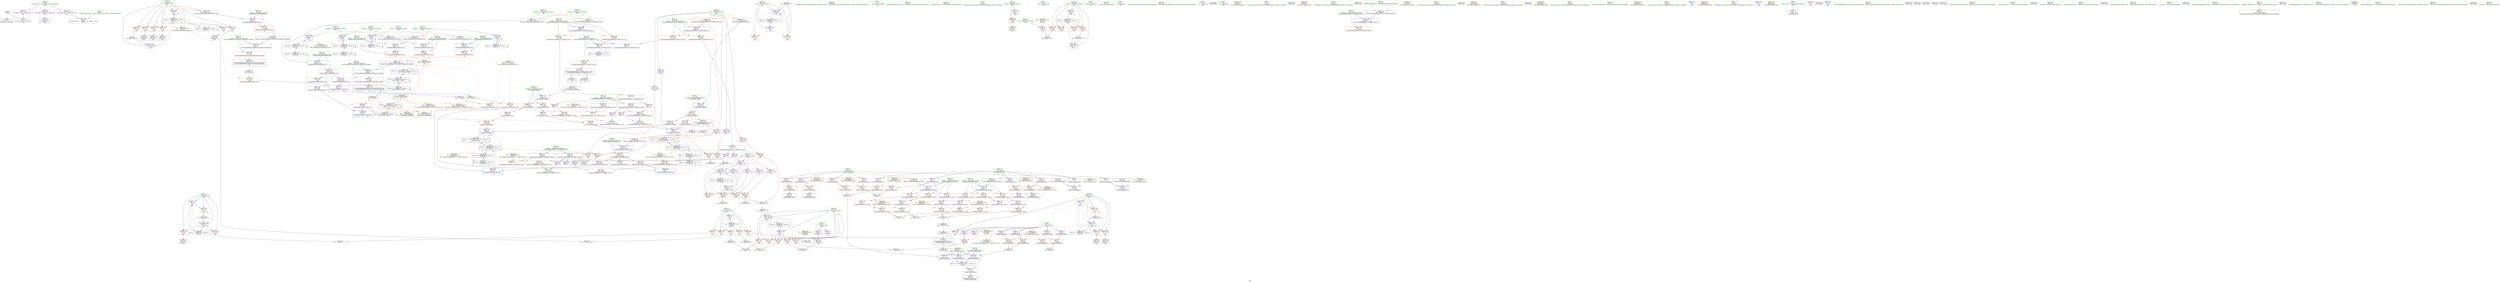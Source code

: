 digraph "SVFG" {
	label="SVFG";

	Node0x55e6e0054630 [shape=record,color=grey,label="{NodeID: 0\nNullPtr}"];
	Node0x55e6e0054630 -> Node0x55e6e008c960[style=solid];
	Node0x55e6e0054630 -> Node0x55e6e00992f0[style=solid];
	Node0x55e6e00d4510 [shape=record,color=yellow,style=double,label="{NodeID: 692\n61V_5 = CSCHI(MR_61V_4)\npts\{1770000 1770001 \}\nCS[]|{|<s1>11|<s2>11|<s3>12|<s4>12}}"];
	Node0x55e6e00d4510 -> Node0x55e6e00c2cb0[style=dashed];
	Node0x55e6e00d4510:s1 -> Node0x55e6e00cc930[style=dashed,color=red];
	Node0x55e6e00d4510:s2 -> Node0x55e6e00cca40[style=dashed,color=red];
	Node0x55e6e00d4510:s3 -> Node0x55e6e00cd5e0[style=dashed,color=red];
	Node0x55e6e00d4510:s4 -> Node0x55e6e00cd6f0[style=dashed,color=red];
	Node0x55e6e00c9f20 [shape=record,color=yellow,style=double,label="{NodeID: 526\n16V_1 = ENCHI(MR_16V_0)\npts\{620001 \}\nFun[_Z6betterSt4pairIiiES0_]|{|<s2>3}}"];
	Node0x55e6e00c9f20 -> Node0x55e6e0092bb0[style=dashed];
	Node0x55e6e00c9f20 -> Node0x55e6e0092ef0[style=dashed];
	Node0x55e6e00c9f20:s2 -> Node0x55e6e00ca490[style=dashed,color=red];
	Node0x55e6e00a56a0 [shape=record,color=grey,label="{NodeID: 443\n243 = Binary(242, 192, )\n}"];
	Node0x55e6e00a56a0 -> Node0x55e6e009a0f0[style=solid];
	Node0x55e6e0099ce0 [shape=record,color=blue,label="{NodeID: 277\n162\<--192\ni10\<--\nmain\n}"];
	Node0x55e6e0099ce0 -> Node0x55e6e008e3c0[style=dashed];
	Node0x55e6e0099ce0 -> Node0x55e6e008e490[style=dashed];
	Node0x55e6e0099ce0 -> Node0x55e6e008e560[style=dashed];
	Node0x55e6e0099ce0 -> Node0x55e6e0099e80[style=dashed];
	Node0x55e6e0099ce0 -> Node0x55e6e00bb9b0[style=dashed];
	Node0x55e6e008da00 [shape=record,color=red,label="{NodeID: 194\n139\<--138\n\<--second\n_ZStltIiiEbRKSt4pairIT_T0_ES5_\n}"];
	Node0x55e6e008da00 -> Node0x55e6e00a5fa0[style=solid];
	Node0x55e6e008aa70 [shape=record,color=purple,label="{NodeID: 111\n207\<--8\narrayidx\<--l1\nmain\n}"];
	Node0x55e6e006d220 [shape=record,color=green,label="{NodeID: 28\n61\<--62\nt\<--t_field_insensitive\n_Z6betterSt4pairIiiES0_\n|{|<s5>3}}"];
	Node0x55e6e006d220 -> Node0x55e6e008cc30[style=solid];
	Node0x55e6e006d220 -> Node0x55e6e00908c0[style=solid];
	Node0x55e6e006d220 -> Node0x55e6e0090990[style=solid];
	Node0x55e6e006d220 -> Node0x55e6e0090a60[style=solid];
	Node0x55e6e006d220 -> Node0x55e6e0090b30[style=solid];
	Node0x55e6e006d220:s5 -> Node0x55e6e00f67f0[style=solid,color=red];
	Node0x55e6e00f6200 [shape=record,color=black,label="{NodeID: 720\n463 = PHI(506, )\n}"];
	Node0x55e6e00f6200 -> Node0x55e6e0098590[style=solid];
	Node0x55e6e00cb860 [shape=record,color=yellow,style=double,label="{NodeID: 554\n8V_1 = ENCHI(MR_8V_0)\npts\{110000 \}\nFun[main]|{|<s1>11|<s2>14}}"];
	Node0x55e6e00cb860 -> Node0x55e6e008f330[style=dashed];
	Node0x55e6e00cb860:s1 -> Node0x55e6e00cc310[style=dashed,color=red];
	Node0x55e6e00cb860:s2 -> Node0x55e6e00cc310[style=dashed,color=red];
	Node0x55e6e009b3a0 [shape=record,color=blue,label="{NodeID: 305\n405\<--441\nretval\<--\n_ZSt3minISt4pairIiiEPFbS1_S1_EERKT_S6_S6_T0_\n}"];
	Node0x55e6e009b3a0 -> Node0x55e6e00b6dc0[style=dashed];
	Node0x55e6e008f0c0 [shape=record,color=red,label="{NodeID: 222\n260\<--259\n\<--arrayidx27\nmain\n}"];
	Node0x55e6e008f0c0 -> Node0x55e6e00a5e20[style=solid];
	Node0x55e6e0090c00 [shape=record,color=purple,label="{NodeID: 139\n122\<--121\nfirst\<--\n_ZStltIiiEbRKSt4pairIT_T0_ES5_\n}"];
	Node0x55e6e0090c00 -> Node0x55e6e0093570[style=solid];
	Node0x55e6e008b660 [shape=record,color=green,label="{NodeID: 56\n346\<--347\n_ZSt4endlIcSt11char_traitsIcEERSt13basic_ostreamIT_T0_ES6_\<--_ZSt4endlIcSt11char_traitsIcEERSt13basic_ostreamIT_T0_ES6__field_insensitive\n}"];
	Node0x55e6e00c22b0 [shape=record,color=black,label="{NodeID: 499\nMR_57V_7 = PHI(MR_57V_6, MR_57V_5, MR_57V_5, )\npts\{1690000 \}\n|{|<s1>14|<s2>15|<s3>15}}"];
	Node0x55e6e00c22b0 -> Node0x55e6e00c09b0[style=dashed];
	Node0x55e6e00c22b0:s1 -> Node0x55e6e00cc3f0[style=dashed,color=red];
	Node0x55e6e00c22b0:s2 -> Node0x55e6e00989a0[style=dashed,color=red];
	Node0x55e6e00c22b0:s3 -> Node0x55e6e009ba20[style=dashed,color=red];
	Node0x55e6e0098660 [shape=record,color=red,label="{NodeID: 250\n471\<--468\n\<--call2\n_ZNSt4pairIiiEC2IiRiLb1EEEOT_OT0_\n}"];
	Node0x55e6e0098660 -> Node0x55e6e009b7b0[style=solid];
	Node0x55e6e00922c0 [shape=record,color=red,label="{NodeID: 167\n221\<--12\n\<--n\nmain\n}"];
	Node0x55e6e00922c0 -> Node0x55e6e00a5ca0[style=solid];
	Node0x55e6e008cea0 [shape=record,color=black,label="{NodeID: 84\n94\<--93\nidxprom11\<--\n_Z6betterSt4pairIiiES0_\n}"];
	Node0x55e6e0079e00 [shape=record,color=green,label="{NodeID: 1\n7\<--1\n__dso_handle\<--dummyObj\nGlob }"];
	Node0x55e6e00a5820 [shape=record,color=grey,label="{NodeID: 444\n285 = cmp(284, 239, )\n}"];
	Node0x55e6e0099db0 [shape=record,color=blue,label="{NodeID: 278\n226\<--13\narrayidx15\<--\nmain\n}"];
	Node0x55e6e0099db0 -> Node0x55e6e008f0c0[style=dashed];
	Node0x55e6e0099db0 -> Node0x55e6e008f260[style=dashed];
	Node0x55e6e0099db0 -> Node0x55e6e008f670[style=dashed];
	Node0x55e6e0099db0 -> Node0x55e6e00977c0[style=dashed];
	Node0x55e6e0099db0 -> Node0x55e6e0099db0[style=dashed];
	Node0x55e6e0099db0 -> Node0x55e6e009a770[style=dashed];
	Node0x55e6e0099db0 -> Node0x55e6e00be1b0[style=dashed];
	Node0x55e6e008dad0 [shape=record,color=red,label="{NodeID: 195\n142\<--141\n\<--second5\n_ZStltIiiEbRKSt4pairIT_T0_ES5_\n}"];
	Node0x55e6e008dad0 -> Node0x55e6e00a5fa0[style=solid];
	Node0x55e6e008ab40 [shape=record,color=purple,label="{NodeID: 112\n265\<--8\narrayidx30\<--l1\nmain\n}"];
	Node0x55e6e008ab40 -> Node0x55e6e008f190[style=solid];
	Node0x55e6e006d2f0 [shape=record,color=green,label="{NodeID: 29\n106\<--107\n_ZStltIiiEbRKSt4pairIT_T0_ES5_\<--_ZStltIiiEbRKSt4pairIT_T0_ES5__field_insensitive\n}"];
	Node0x55e6e00f6370 [shape=record,color=black,label="{NodeID: 721\n468 = PHI(518, )\n}"];
	Node0x55e6e00f6370 -> Node0x55e6e0098660[style=solid];
	Node0x55e6e009b470 [shape=record,color=blue,label="{NodeID: 306\n450\<--447\nthis.addr\<--this\n_ZNSt4pairIiiEC2IiRiLb1EEEOT_OT0_\n}"];
	Node0x55e6e009b470 -> Node0x55e6e0098320[style=dashed];
	Node0x55e6e008f190 [shape=record,color=red,label="{NodeID: 223\n266\<--265\n\<--arrayidx30\nmain\n}"];
	Node0x55e6e008f190 -> Node0x55e6e00a5b20[style=solid];
	Node0x55e6e0090cd0 [shape=record,color=purple,label="{NodeID: 140\n125\<--124\nfirst1\<--\n_ZStltIiiEbRKSt4pairIT_T0_ES5_\n}"];
	Node0x55e6e0090cd0 -> Node0x55e6e0093640[style=solid];
	Node0x55e6e008b760 [shape=record,color=green,label="{NodeID: 57\n348\<--349\n_ZNSolsEPFRSoS_E\<--_ZNSolsEPFRSoS_E_field_insensitive\n}"];
	Node0x55e6e00c27b0 [shape=record,color=black,label="{NodeID: 500\nMR_59V_7 = PHI(MR_59V_6, MR_59V_5, MR_59V_5, )\npts\{1690001 \}\n|{|<s1>14|<s2>15|<s3>15}}"];
	Node0x55e6e00c27b0 -> Node0x55e6e00c0eb0[style=dashed];
	Node0x55e6e00c27b0:s1 -> Node0x55e6e00cc4d0[style=dashed,color=red];
	Node0x55e6e00c27b0:s2 -> Node0x55e6e0098a70[style=dashed,color=red];
	Node0x55e6e00c27b0:s3 -> Node0x55e6e009baf0[style=dashed,color=red];
	Node0x55e6e0098730 [shape=record,color=red,label="{NodeID: 251\n483\<--477\nthis1\<--this.addr\n_ZNSt4pairIiiEaSERKS0_\n}"];
	Node0x55e6e0098730 -> Node0x55e6e008a730[style=solid];
	Node0x55e6e0098730 -> Node0x55e6e0091eb0[style=solid];
	Node0x55e6e0098730 -> Node0x55e6e0091f80[style=solid];
	Node0x55e6e0092390 [shape=record,color=red,label="{NodeID: 168\n237\<--12\n\<--n\nmain\n}"];
	Node0x55e6e0092390 -> Node0x55e6e00a5520[style=solid];
	Node0x55e6e008cf70 [shape=record,color=black,label="{NodeID: 85\n99\<--98\nidxprom14\<--\n_Z6betterSt4pairIiiES0_\n}"];
	Node0x55e6e0080980 [shape=record,color=green,label="{NodeID: 2\n13\<--1\n\<--dummyObj\nCan only get source location for instruction, argument, global var or function.}"];
	Node0x55e6e00a59a0 [shape=record,color=grey,label="{NodeID: 445\n333 = cmp(330, 332, )\n}"];
	Node0x55e6e0099e80 [shape=record,color=blue,label="{NodeID: 279\n162\<--230\ni10\<--inc17\nmain\n}"];
	Node0x55e6e0099e80 -> Node0x55e6e008e3c0[style=dashed];
	Node0x55e6e0099e80 -> Node0x55e6e008e490[style=dashed];
	Node0x55e6e0099e80 -> Node0x55e6e008e560[style=dashed];
	Node0x55e6e0099e80 -> Node0x55e6e0099e80[style=dashed];
	Node0x55e6e0099e80 -> Node0x55e6e00bb9b0[style=dashed];
	Node0x55e6e008dba0 [shape=record,color=red,label="{NodeID: 196\n366\<--154\n\<--retval\nmain\n}"];
	Node0x55e6e008dba0 -> Node0x55e6e0089f10[style=solid];
	Node0x55e6e008ac10 [shape=record,color=purple,label="{NodeID: 113\n83\<--10\narrayidx\<--l2\n_Z6betterSt4pairIiiES0_\n}"];
	Node0x55e6e008ac10 -> Node0x55e6e0092ae0[style=solid];
	Node0x55e6e006d3f0 [shape=record,color=green,label="{NodeID: 30\n115\<--116\n__x.addr\<--__x.addr_field_insensitive\n_ZStltIiiEbRKSt4pairIT_T0_ES5_\n}"];
	Node0x55e6e006d3f0 -> Node0x55e6e0093090[style=solid];
	Node0x55e6e006d3f0 -> Node0x55e6e0093160[style=solid];
	Node0x55e6e006d3f0 -> Node0x55e6e0093230[style=solid];
	Node0x55e6e006d3f0 -> Node0x55e6e0099800[style=solid];
	Node0x55e6e00f64b0 [shape=record,color=black,label="{NodeID: 722\n55 = PHI()\n0th arg _Z6betterSt4pairIiiES0_ }"];
	Node0x55e6e00f64b0 -> Node0x55e6e00993f0[style=solid];
	Node0x55e6e009b540 [shape=record,color=blue,label="{NodeID: 307\n452\<--448\n__x.addr\<--__x\n_ZNSt4pairIiiEC2IiRiLb1EEEOT_OT0_\n}"];
	Node0x55e6e009b540 -> Node0x55e6e00983f0[style=dashed];
	Node0x55e6e008f260 [shape=record,color=red,label="{NodeID: 224\n284\<--283\n\<--arrayidx37\nmain\n}"];
	Node0x55e6e008f260 -> Node0x55e6e00a5820[style=solid];
	Node0x55e6e0090da0 [shape=record,color=purple,label="{NodeID: 141\n130\<--129\nfirst2\<--\n_ZStltIiiEbRKSt4pairIT_T0_ES5_\n}"];
	Node0x55e6e0090da0 -> Node0x55e6e008d860[style=solid];
	Node0x55e6e008b860 [shape=record,color=green,label="{NodeID: 58\n377\<--378\nthis.addr\<--this.addr_field_insensitive\n_ZNSt4pairIiiEC2IiiLb1EEEOT_OT0_\n}"];
	Node0x55e6e008b860 -> Node0x55e6e0097890[style=solid];
	Node0x55e6e008b860 -> Node0x55e6e009a910[style=solid];
	Node0x55e6e00c2cb0 [shape=record,color=black,label="{NodeID: 501\nMR_61V_6 = PHI(MR_61V_5, MR_61V_4, MR_61V_4, )\npts\{1770000 1770001 \}\n|{|<s1>15|<s2>15}}"];
	Node0x55e6e00c2cb0 -> Node0x55e6e00c13b0[style=dashed];
	Node0x55e6e00c2cb0:s1 -> Node0x55e6e00cd5e0[style=dashed,color=red];
	Node0x55e6e00c2cb0:s2 -> Node0x55e6e00cd6f0[style=dashed,color=red];
	Node0x55e6e0098800 [shape=record,color=red,label="{NodeID: 252\n484\<--479\n\<--__p.addr\n_ZNSt4pairIiiEaSERKS0_\n}"];
	Node0x55e6e0098800 -> Node0x55e6e0092050[style=solid];
	Node0x55e6e0092460 [shape=record,color=red,label="{NodeID: 169\n254\<--12\n\<--n\nmain\n}"];
	Node0x55e6e0092460 -> Node0x55e6e00a6420[style=solid];
	Node0x55e6e008d040 [shape=record,color=black,label="{NodeID: 86\n54\<--110\n_Z6betterSt4pairIiiES0__ret\<--\n_Z6betterSt4pairIiiES0_\n}"];
	Node0x55e6e006beb0 [shape=record,color=green,label="{NodeID: 3\n17\<--1\n_ZSt3cin\<--dummyObj\nGlob }"];
	Node0x55e6e00d48b0 [shape=record,color=yellow,style=double,label="{NodeID: 695\n63V_5 = CSCHI(MR_63V_4)\npts\{1810000 1810001 \}\nCS[]|{|<s1>14|<s2>14|<s3>15|<s4>15}}"];
	Node0x55e6e00d48b0 -> Node0x55e6e00c18b0[style=dashed];
	Node0x55e6e00d48b0:s1 -> Node0x55e6e00cc930[style=dashed,color=red];
	Node0x55e6e00d48b0:s2 -> Node0x55e6e00cca40[style=dashed,color=red];
	Node0x55e6e00d48b0:s3 -> Node0x55e6e00cd5e0[style=dashed,color=red];
	Node0x55e6e00d48b0:s4 -> Node0x55e6e00cd6f0[style=dashed,color=red];
	Node0x55e6e00ca1f0 [shape=record,color=yellow,style=double,label="{NodeID: 529\n10V_1 = ENCHI(MR_10V_0)\npts\{600000 \}\nFun[_ZStltIiiEbRKSt4pairIT_T0_ES5_]}"];
	Node0x55e6e00ca1f0 -> Node0x55e6e0093570[style=dashed];
	Node0x55e6e00ca1f0 -> Node0x55e6e008d930[style=dashed];
	Node0x55e6e00a5b20 [shape=record,color=grey,label="{NodeID: 446\n268 = cmp(266, 267, )\n}"];
	Node0x55e6e0099f50 [shape=record,color=blue,label="{NodeID: 280\n164\<--13\nstars\<--\nmain\n}"];
	Node0x55e6e0099f50 -> Node0x55e6e008e630[style=dashed];
	Node0x55e6e0099f50 -> Node0x55e6e008e700[style=dashed];
	Node0x55e6e0099f50 -> Node0x55e6e008e7d0[style=dashed];
	Node0x55e6e0099f50 -> Node0x55e6e008e8a0[style=dashed];
	Node0x55e6e0099f50 -> Node0x55e6e008e970[style=dashed];
	Node0x55e6e0099f50 -> Node0x55e6e009a6a0[style=dashed];
	Node0x55e6e0099f50 -> Node0x55e6e00bbeb0[style=dashed];
	Node0x55e6e008dc70 [shape=record,color=red,label="{NodeID: 197\n195\<--156\n\<--ttime\nmain\n}"];
	Node0x55e6e008dc70 -> Node0x55e6e00a62a0[style=solid];
	Node0x55e6e008ace0 [shape=record,color=purple,label="{NodeID: 114\n88\<--10\narrayidx7\<--l2\n_Z6betterSt4pairIiiES0_\n}"];
	Node0x55e6e008ace0 -> Node0x55e6e0092c80[style=solid];
	Node0x55e6e006d4c0 [shape=record,color=green,label="{NodeID: 31\n117\<--118\n__y.addr\<--__y.addr_field_insensitive\n_ZStltIiiEbRKSt4pairIT_T0_ES5_\n}"];
	Node0x55e6e006d4c0 -> Node0x55e6e0093300[style=solid];
	Node0x55e6e006d4c0 -> Node0x55e6e00933d0[style=solid];
	Node0x55e6e006d4c0 -> Node0x55e6e00934a0[style=solid];
	Node0x55e6e006d4c0 -> Node0x55e6e00998d0[style=solid];
	Node0x55e6e00f6580 [shape=record,color=black,label="{NodeID: 723\n56 = PHI()\n1st arg _Z6betterSt4pairIiiES0_ }"];
	Node0x55e6e00f6580 -> Node0x55e6e00994c0[style=solid];
	Node0x55e6e009b610 [shape=record,color=blue,label="{NodeID: 308\n454\<--449\n__y.addr\<--__y\n_ZNSt4pairIiiEC2IiRiLb1EEEOT_OT0_\n}"];
	Node0x55e6e009b610 -> Node0x55e6e00984c0[style=dashed];
	Node0x55e6e008f330 [shape=record,color=red,label="{NodeID: 225\n290\<--289\n\<--arrayidx41\nmain\n}"];
	Node0x55e6e008f330 -> Node0x55e6e00a68a0[style=solid];
	Node0x55e6e0090e70 [shape=record,color=purple,label="{NodeID: 142\n133\<--132\nfirst3\<--\n_ZStltIiiEbRKSt4pairIT_T0_ES5_\n}"];
	Node0x55e6e0090e70 -> Node0x55e6e008d930[style=solid];
	Node0x55e6e008b930 [shape=record,color=green,label="{NodeID: 59\n379\<--380\n__x.addr\<--__x.addr_field_insensitive\n_ZNSt4pairIiiEC2IiiLb1EEEOT_OT0_\n}"];
	Node0x55e6e008b930 -> Node0x55e6e0097960[style=solid];
	Node0x55e6e008b930 -> Node0x55e6e009a9e0[style=solid];
	Node0x55e6e00988d0 [shape=record,color=red,label="{NodeID: 253\n489\<--479\n\<--__p.addr\n_ZNSt4pairIiiEaSERKS0_\n}"];
	Node0x55e6e00988d0 -> Node0x55e6e0092120[style=solid];
	Node0x55e6e0092530 [shape=record,color=red,label="{NodeID: 170\n331\<--12\n\<--n\nmain\n}"];
	Node0x55e6e0092530 -> Node0x55e6e00a4920[style=solid];
	Node0x55e6e008d110 [shape=record,color=black,label="{NodeID: 87\n112\<--148\n_ZStltIiiEbRKSt4pairIT_T0_ES5__ret\<--\n_ZStltIiiEbRKSt4pairIT_T0_ES5_\n|{<s0>3}}"];
	Node0x55e6e008d110:s0 -> Node0x55e6e00f4b00[style=solid,color=blue];
	Node0x55e6e006bf40 [shape=record,color=green,label="{NodeID: 4\n18\<--1\n_ZSt4cout\<--dummyObj\nGlob }"];
	Node0x55e6e00ca2d0 [shape=record,color=yellow,style=double,label="{NodeID: 530\n12V_1 = ENCHI(MR_12V_0)\npts\{600001 \}\nFun[_ZStltIiiEbRKSt4pairIT_T0_ES5_]}"];
	Node0x55e6e00ca2d0 -> Node0x55e6e008da00[style=dashed];
	Node0x55e6e00a5ca0 [shape=record,color=grey,label="{NodeID: 447\n222 = cmp(220, 221, )\n}"];
	Node0x55e6e009a020 [shape=record,color=blue,label="{NodeID: 281\n166\<--13\ncnt\<--\nmain\n}"];
	Node0x55e6e009a020 -> Node0x55e6e008ea40[style=dashed];
	Node0x55e6e009a020 -> Node0x55e6e008eb10[style=dashed];
	Node0x55e6e009a020 -> Node0x55e6e009a0f0[style=dashed];
	Node0x55e6e009a020 -> Node0x55e6e00bc3b0[style=dashed];
	Node0x55e6e008dd40 [shape=record,color=red,label="{NodeID: 198\n194\<--158\n\<--ccount\nmain\n}"];
	Node0x55e6e008dd40 -> Node0x55e6e00a62a0[style=solid];
	Node0x55e6e008adb0 [shape=record,color=purple,label="{NodeID: 115\n95\<--10\narrayidx12\<--l2\n_Z6betterSt4pairIiiES0_\n}"];
	Node0x55e6e008adb0 -> Node0x55e6e0092e20[style=solid];
	Node0x55e6e0089110 [shape=record,color=green,label="{NodeID: 32\n151\<--152\nmain\<--main_field_insensitive\n}"];
	Node0x55e6e00f6650 [shape=record,color=black,label="{NodeID: 724\n113 = PHI(59, )\n0th arg _ZStltIiiEbRKSt4pairIT_T0_ES5_ }"];
	Node0x55e6e00f6650 -> Node0x55e6e0099800[style=solid];
	Node0x55e6e009b6e0 [shape=record,color=blue,label="{NodeID: 309\n461\<--464\nfirst\<--\n_ZNSt4pairIiiEC2IiRiLb1EEEOT_OT0_\n|{<s0>10|<s1>13}}"];
	Node0x55e6e009b6e0:s0 -> Node0x55e6e00d4510[style=dashed,color=blue];
	Node0x55e6e009b6e0:s1 -> Node0x55e6e00d48b0[style=dashed,color=blue];
	Node0x55e6e008f400 [shape=record,color=red,label="{NodeID: 226\n305\<--304\n\<--first\nmain\n}"];
	Node0x55e6e008f400 -> Node0x55e6e00a65a0[style=solid];
	Node0x55e6e0090f40 [shape=record,color=purple,label="{NodeID: 143\n138\<--137\nsecond\<--\n_ZStltIiiEbRKSt4pairIT_T0_ES5_\n}"];
	Node0x55e6e0090f40 -> Node0x55e6e008da00[style=solid];
	Node0x55e6e008ba00 [shape=record,color=green,label="{NodeID: 60\n381\<--382\n__y.addr\<--__y.addr_field_insensitive\n_ZNSt4pairIiiEC2IiiLb1EEEOT_OT0_\n}"];
	Node0x55e6e008ba00 -> Node0x55e6e0097a30[style=solid];
	Node0x55e6e008ba00 -> Node0x55e6e009aab0[style=solid];
	Node0x55e6e00cd5e0 [shape=record,color=yellow,style=double,label="{NodeID: 586\n98V_1 = ENCHI(MR_98V_0)\npts\{1770000 1810000 \}\nFun[_ZNSt4pairIiiEaSERKS0_]}"];
	Node0x55e6e00cd5e0 -> Node0x55e6e00989a0[style=dashed];
	Node0x55e6e00989a0 [shape=record,color=red,label="{NodeID: 254\n486\<--485\n\<--first\n_ZNSt4pairIiiEaSERKS0_\n}"];
	Node0x55e6e00989a0 -> Node0x55e6e009ba20[style=solid];
	Node0x55e6e0092600 [shape=record,color=red,label="{NodeID: 171\n110\<--57\n\<--retval\n_Z6betterSt4pairIiiES0_\n}"];
	Node0x55e6e0092600 -> Node0x55e6e008d040[style=solid];
	Node0x55e6e008d1e0 [shape=record,color=black,label="{NodeID: 88\n206\<--205\nidxprom\<--\nmain\n}"];
	Node0x55e6e006c000 [shape=record,color=green,label="{NodeID: 5\n19\<--1\n.str\<--dummyObj\nGlob }"];
	Node0x55e6e00ca3b0 [shape=record,color=yellow,style=double,label="{NodeID: 531\n14V_1 = ENCHI(MR_14V_0)\npts\{620000 \}\nFun[_ZStltIiiEbRKSt4pairIT_T0_ES5_]}"];
	Node0x55e6e00ca3b0 -> Node0x55e6e0093640[style=dashed];
	Node0x55e6e00ca3b0 -> Node0x55e6e008d860[style=dashed];
	Node0x55e6e00a5e20 [shape=record,color=grey,label="{NodeID: 448\n261 = cmp(260, 192, )\n}"];
	Node0x55e6e009a0f0 [shape=record,color=blue,label="{NodeID: 282\n166\<--243\ncnt\<--inc20\nmain\n}"];
	Node0x55e6e009a0f0 -> Node0x55e6e008ea40[style=dashed];
	Node0x55e6e009a0f0 -> Node0x55e6e008eb10[style=dashed];
	Node0x55e6e009a0f0 -> Node0x55e6e009a0f0[style=dashed];
	Node0x55e6e009a0f0 -> Node0x55e6e00bc3b0[style=dashed];
	Node0x55e6e008de10 [shape=record,color=red,label="{NodeID: 199\n339\<--158\n\<--ccount\nmain\n}"];
	Node0x55e6e008f8c0 [shape=record,color=purple,label="{NodeID: 116\n100\<--10\narrayidx15\<--l2\n_Z6betterSt4pairIiiES0_\n}"];
	Node0x55e6e008f8c0 -> Node0x55e6e0092fc0[style=solid];
	Node0x55e6e0089210 [shape=record,color=green,label="{NodeID: 33\n154\<--155\nretval\<--retval_field_insensitive\nmain\n}"];
	Node0x55e6e0089210 -> Node0x55e6e008dba0[style=solid];
	Node0x55e6e0089210 -> Node0x55e6e00999a0[style=solid];
	Node0x55e6e00f67f0 [shape=record,color=black,label="{NodeID: 725\n114 = PHI(61, )\n1st arg _ZStltIiiEbRKSt4pairIT_T0_ES5_ }"];
	Node0x55e6e00f67f0 -> Node0x55e6e00998d0[style=solid];
	Node0x55e6e00bafb0 [shape=record,color=black,label="{NodeID: 476\nMR_32V_3 = PHI(MR_32V_4, MR_32V_2, )\npts\{159 \}\n}"];
	Node0x55e6e00bafb0 -> Node0x55e6e008dd40[style=dashed];
	Node0x55e6e00bafb0 -> Node0x55e6e008de10[style=dashed];
	Node0x55e6e00bafb0 -> Node0x55e6e008dee0[style=dashed];
	Node0x55e6e00bafb0 -> Node0x55e6e008dfb0[style=dashed];
	Node0x55e6e00bafb0 -> Node0x55e6e009a840[style=dashed];
	Node0x55e6e009b7b0 [shape=record,color=blue,label="{NodeID: 310\n466\<--471\nsecond\<--\n_ZNSt4pairIiiEC2IiRiLb1EEEOT_OT0_\n|{<s0>10|<s1>13}}"];
	Node0x55e6e009b7b0:s0 -> Node0x55e6e00d4510[style=dashed,color=blue];
	Node0x55e6e009b7b0:s1 -> Node0x55e6e00d48b0[style=dashed,color=blue];
	Node0x55e6e008f4d0 [shape=record,color=red,label="{NodeID: 227\n310\<--309\n\<--first55\nmain\n}"];
	Node0x55e6e008f4d0 -> Node0x55e6e00a5220[style=solid];
	Node0x55e6e0091010 [shape=record,color=purple,label="{NodeID: 144\n141\<--140\nsecond5\<--\n_ZStltIiiEbRKSt4pairIT_T0_ES5_\n}"];
	Node0x55e6e0091010 -> Node0x55e6e008dad0[style=solid];
	Node0x55e6e008bad0 [shape=record,color=green,label="{NodeID: 61\n391\<--392\n_ZSt7forwardIiEOT_RNSt16remove_referenceIS0_E4typeE\<--_ZSt7forwardIiEOT_RNSt16remove_referenceIS0_E4typeE_field_insensitive\n}"];
	Node0x55e6e00cd6f0 [shape=record,color=yellow,style=double,label="{NodeID: 587\n100V_1 = ENCHI(MR_100V_0)\npts\{1770001 1810001 \}\nFun[_ZNSt4pairIiiEaSERKS0_]}"];
	Node0x55e6e00cd6f0 -> Node0x55e6e0098a70[style=dashed];
	Node0x55e6e0098a70 [shape=record,color=red,label="{NodeID: 255\n491\<--490\n\<--second\n_ZNSt4pairIiiEaSERKS0_\n}"];
	Node0x55e6e0098a70 -> Node0x55e6e009baf0[style=solid];
	Node0x55e6e00926d0 [shape=record,color=red,label="{NodeID: 172\n68\<--67\n\<--first\n_Z6betterSt4pairIiiES0_\n}"];
	Node0x55e6e00926d0 -> Node0x55e6e00a6ba0[style=solid];
	Node0x55e6e008d2b0 [shape=record,color=black,label="{NodeID: 89\n210\<--209\nidxprom7\<--\nmain\n}"];
	Node0x55e6e006c0c0 [shape=record,color=green,label="{NodeID: 6\n21\<--1\n.str.1\<--dummyObj\nGlob }"];
	Node0x55e6e00f18a0 [shape=record,color=black,label="{NodeID: 698\n212 = PHI()\n}"];
	Node0x55e6e00ca490 [shape=record,color=yellow,style=double,label="{NodeID: 532\n16V_1 = ENCHI(MR_16V_0)\npts\{620001 \}\nFun[_ZStltIiiEbRKSt4pairIT_T0_ES5_]}"];
	Node0x55e6e00ca490 -> Node0x55e6e008dad0[style=dashed];
	Node0x55e6e00a5fa0 [shape=record,color=grey,label="{NodeID: 449\n143 = cmp(139, 142, )\n}"];
	Node0x55e6e00a5fa0 -> Node0x55e6e00a3de0[style=solid];
	Node0x55e6e009a1c0 [shape=record,color=blue,label="{NodeID: 283\n170\<--246\nref.tmp\<--\nmain\n|{|<s2>9}}"];
	Node0x55e6e009a1c0 -> Node0x55e6e009a1c0[style=dashed];
	Node0x55e6e009a1c0 -> Node0x55e6e00bc8b0[style=dashed];
	Node0x55e6e009a1c0:s2 -> Node0x55e6e00ca920[style=dashed,color=red];
	Node0x55e6e008dee0 [shape=record,color=red,label="{NodeID: 200\n353\<--158\n\<--ccount\nmain\n}"];
	Node0x55e6e008f990 [shape=record,color=purple,label="{NodeID: 117\n211\<--10\narrayidx8\<--l2\nmain\n}"];
	Node0x55e6e00892e0 [shape=record,color=green,label="{NodeID: 34\n156\<--157\nttime\<--ttime_field_insensitive\nmain\n}"];
	Node0x55e6e00892e0 -> Node0x55e6e008dc70[style=solid];
	Node0x55e6e00f6930 [shape=record,color=black,label="{NodeID: 726\n374 = PHI(168, )\n0th arg _ZNSt4pairIiiEC2IiiLb1EEEOT_OT0_ }"];
	Node0x55e6e00f6930 -> Node0x55e6e009a910[style=solid];
	Node0x55e6e00bb4b0 [shape=record,color=black,label="{NodeID: 477\nMR_34V_2 = PHI(MR_34V_4, MR_34V_1, )\npts\{161 \}\n}"];
	Node0x55e6e00bb4b0 -> Node0x55e6e0099b40[style=dashed];
	Node0x55e6e009b880 [shape=record,color=blue,label="{NodeID: 311\n477\<--475\nthis.addr\<--this\n_ZNSt4pairIiiEaSERKS0_\n}"];
	Node0x55e6e009b880 -> Node0x55e6e0098730[style=dashed];
	Node0x55e6e008f5a0 [shape=record,color=red,label="{NodeID: 228\n312\<--311\n\<--second\nmain\n}"];
	Node0x55e6e008f5a0 -> Node0x55e6e008d790[style=solid];
	Node0x55e6e00910e0 [shape=record,color=purple,label="{NodeID: 145\n304\<--168\nfirst\<--next\nmain\n}"];
	Node0x55e6e00910e0 -> Node0x55e6e008f400[style=solid];
	Node0x55e6e008bbd0 [shape=record,color=green,label="{NodeID: 62\n405\<--406\nretval\<--retval_field_insensitive\n_ZSt3minISt4pairIiiEPFbS1_S1_EERKT_S6_S6_T0_\n}"];
	Node0x55e6e008bbd0 -> Node0x55e6e0097ca0[style=solid];
	Node0x55e6e008bbd0 -> Node0x55e6e009b2d0[style=solid];
	Node0x55e6e008bbd0 -> Node0x55e6e009b3a0[style=solid];
	Node0x55e6e0098b40 [shape=record,color=red,label="{NodeID: 256\n511\<--508\n\<--__t.addr\n_ZSt7forwardIiEOT_RNSt16remove_referenceIS0_E4typeE\n}"];
	Node0x55e6e0098b40 -> Node0x55e6e008a800[style=solid];
	Node0x55e6e00927a0 [shape=record,color=red,label="{NodeID: 173\n70\<--69\n\<--first1\n_Z6betterSt4pairIiiES0_\n}"];
	Node0x55e6e00927a0 -> Node0x55e6e00a6ba0[style=solid];
	Node0x55e6e008d380 [shape=record,color=black,label="{NodeID: 90\n225\<--224\nidxprom14\<--\nmain\n}"];
	Node0x55e6e006c180 [shape=record,color=green,label="{NodeID: 7\n23\<--1\n.str.2\<--dummyObj\nGlob }"];
	Node0x55e6e00f4b00 [shape=record,color=black,label="{NodeID: 699\n105 = PHI(112, )\n}"];
	Node0x55e6e00f4b00 -> Node0x55e6e0099730[style=solid];
	Node0x55e6e00a6120 [shape=record,color=grey,label="{NodeID: 450\n203 = cmp(201, 202, )\n}"];
	Node0x55e6e009a290 [shape=record,color=blue,label="{NodeID: 284\n172\<--246\nref.tmp21\<--\nmain\n|{|<s2>9}}"];
	Node0x55e6e009a290 -> Node0x55e6e009a290[style=dashed];
	Node0x55e6e009a290 -> Node0x55e6e00bcdb0[style=dashed];
	Node0x55e6e009a290:s2 -> Node0x55e6e00ca920[style=dashed,color=red];
	Node0x55e6e008dfb0 [shape=record,color=red,label="{NodeID: 201\n362\<--158\n\<--ccount\nmain\n}"];
	Node0x55e6e008dfb0 -> Node0x55e6e00a4da0[style=solid];
	Node0x55e6e008fa60 [shape=record,color=purple,label="{NodeID: 118\n289\<--10\narrayidx41\<--l2\nmain\n}"];
	Node0x55e6e008fa60 -> Node0x55e6e008f330[style=solid];
	Node0x55e6e00893b0 [shape=record,color=green,label="{NodeID: 35\n158\<--159\nccount\<--ccount_field_insensitive\nmain\n}"];
	Node0x55e6e00893b0 -> Node0x55e6e008dd40[style=solid];
	Node0x55e6e00893b0 -> Node0x55e6e008de10[style=solid];
	Node0x55e6e00893b0 -> Node0x55e6e008dee0[style=solid];
	Node0x55e6e00893b0 -> Node0x55e6e008dfb0[style=solid];
	Node0x55e6e00893b0 -> Node0x55e6e0099a70[style=solid];
	Node0x55e6e00893b0 -> Node0x55e6e009a840[style=solid];
	Node0x55e6e00f6a70 [shape=record,color=black,label="{NodeID: 727\n375 = PHI(170, )\n1st arg _ZNSt4pairIiiEC2IiiLb1EEEOT_OT0_ }"];
	Node0x55e6e00f6a70 -> Node0x55e6e009a9e0[style=solid];
	Node0x55e6e00bb9b0 [shape=record,color=black,label="{NodeID: 478\nMR_36V_2 = PHI(MR_36V_4, MR_36V_1, )\npts\{163 \}\n}"];
	Node0x55e6e00bb9b0 -> Node0x55e6e0099ce0[style=dashed];
	Node0x55e6e009b950 [shape=record,color=blue,label="{NodeID: 312\n479\<--476\n__p.addr\<--__p\n_ZNSt4pairIiiEaSERKS0_\n}"];
	Node0x55e6e009b950 -> Node0x55e6e0098800[style=dashed];
	Node0x55e6e009b950 -> Node0x55e6e00988d0[style=dashed];
	Node0x55e6e008f670 [shape=record,color=red,label="{NodeID: 229\n315\<--314\n\<--arrayidx57\nmain\n}"];
	Node0x55e6e008f670 -> Node0x55e6e00a5220[style=solid];
	Node0x55e6e00911b0 [shape=record,color=purple,label="{NodeID: 146\n309\<--168\nfirst55\<--next\nmain\n}"];
	Node0x55e6e00911b0 -> Node0x55e6e008f4d0[style=solid];
	Node0x55e6e008bca0 [shape=record,color=green,label="{NodeID: 63\n407\<--408\n__a.addr\<--__a.addr_field_insensitive\n_ZSt3minISt4pairIiiEPFbS1_S1_EERKT_S6_S6_T0_\n}"];
	Node0x55e6e008bca0 -> Node0x55e6e0097d70[style=solid];
	Node0x55e6e008bca0 -> Node0x55e6e0097e40[style=solid];
	Node0x55e6e008bca0 -> Node0x55e6e009ad20[style=solid];
	Node0x55e6e00cd8e0 [shape=record,color=yellow,style=double,label="{NodeID: 589\nRETMU(2V_3)\npts\{58 \}\nFun[_Z6betterSt4pairIiiES0_]}"];
	Node0x55e6e0098c10 [shape=record,color=red,label="{NodeID: 257\n523\<--520\n\<--__t.addr\n_ZSt7forwardIRiEOT_RNSt16remove_referenceIS1_E4typeE\n}"];
	Node0x55e6e0098c10 -> Node0x55e6e008a8d0[style=solid];
	Node0x55e6e0092870 [shape=record,color=red,label="{NodeID: 174\n74\<--73\n\<--first2\n_Z6betterSt4pairIiiES0_\n}"];
	Node0x55e6e0092870 -> Node0x55e6e00a6ea0[style=solid];
	Node0x55e6e008d450 [shape=record,color=black,label="{NodeID: 91\n258\<--257\nidxprom26\<--\nmain\n}"];
	Node0x55e6e006c240 [shape=record,color=green,label="{NodeID: 8\n26\<--1\n\<--dummyObj\nCan only get source location for instruction, argument, global var or function.}"];
	Node0x55e6e00f4cf0 [shape=record,color=black,label="{NodeID: 700\n185 = PHI()\n}"];
	Node0x55e6e00a62a0 [shape=record,color=grey,label="{NodeID: 451\n196 = cmp(194, 195, )\n}"];
	Node0x55e6e009a360 [shape=record,color=blue,label="{NodeID: 285\n174\<--192\ni22\<--\nmain\n}"];
	Node0x55e6e009a360 -> Node0x55e6e00bfab0[style=dashed];
	Node0x55e6e008e080 [shape=record,color=red,label="{NodeID: 202\n201\<--160\n\<--i\nmain\n}"];
	Node0x55e6e008e080 -> Node0x55e6e00a6120[style=solid];
	Node0x55e6e008fb30 [shape=record,color=purple,label="{NodeID: 119\n226\<--15\narrayidx15\<--used\nmain\n}"];
	Node0x55e6e008fb30 -> Node0x55e6e0099db0[style=solid];
	Node0x55e6e0089480 [shape=record,color=green,label="{NodeID: 36\n160\<--161\ni\<--i_field_insensitive\nmain\n}"];
	Node0x55e6e0089480 -> Node0x55e6e008e080[style=solid];
	Node0x55e6e0089480 -> Node0x55e6e008e150[style=solid];
	Node0x55e6e0089480 -> Node0x55e6e008e220[style=solid];
	Node0x55e6e0089480 -> Node0x55e6e008e2f0[style=solid];
	Node0x55e6e0089480 -> Node0x55e6e0099b40[style=solid];
	Node0x55e6e0089480 -> Node0x55e6e0099c10[style=solid];
	Node0x55e6e00f6bb0 [shape=record,color=black,label="{NodeID: 728\n376 = PHI(172, )\n2nd arg _ZNSt4pairIiiEC2IiiLb1EEEOT_OT0_ }"];
	Node0x55e6e00f6bb0 -> Node0x55e6e009aab0[style=solid];
	Node0x55e6e00bbeb0 [shape=record,color=black,label="{NodeID: 479\nMR_38V_2 = PHI(MR_38V_4, MR_38V_1, )\npts\{165 \}\n}"];
	Node0x55e6e00bbeb0 -> Node0x55e6e0099f50[style=dashed];
	Node0x55e6e009ba20 [shape=record,color=blue,label="{NodeID: 313\n487\<--486\nfirst2\<--\n_ZNSt4pairIiiEaSERKS0_\n|{<s0>12|<s1>15}}"];
	Node0x55e6e009ba20:s0 -> Node0x55e6e00c22b0[style=dashed,color=blue];
	Node0x55e6e009ba20:s1 -> Node0x55e6e00c09b0[style=dashed,color=blue];
	Node0x55e6e008f740 [shape=record,color=red,label="{NodeID: 230\n321\<--320\n\<--first58\nmain\n}"];
	Node0x55e6e008f740 -> Node0x55e6e00a4c20[style=solid];
	Node0x55e6e0091280 [shape=record,color=purple,label="{NodeID: 147\n311\<--168\nsecond\<--next\nmain\n}"];
	Node0x55e6e0091280 -> Node0x55e6e008f5a0[style=solid];
	Node0x55e6e008bd70 [shape=record,color=green,label="{NodeID: 64\n409\<--410\n__b.addr\<--__b.addr_field_insensitive\n_ZSt3minISt4pairIiiEPFbS1_S1_EERKT_S6_S6_T0_\n}"];
	Node0x55e6e008bd70 -> Node0x55e6e0097f10[style=solid];
	Node0x55e6e008bd70 -> Node0x55e6e0097fe0[style=solid];
	Node0x55e6e008bd70 -> Node0x55e6e009adf0[style=solid];
	Node0x55e6e00ce400 [shape=record,color=yellow,style=double,label="{NodeID: 590\nRETMU(4V_2)\npts\{60 \}\nFun[_Z6betterSt4pairIiiES0_]}"];
	Node0x55e6e0098ce0 [shape=record,color=red,label="{NodeID: 258\n534\<--533\ndummyVal\<--offset_0\n_ZSt3minISt4pairIiiEPFbS1_S1_EERKT_S6_S6_T0_\n}"];
	Node0x55e6e0098ce0 -> Node0x55e6e009af90[style=solid];
	Node0x55e6e0092940 [shape=record,color=red,label="{NodeID: 175\n76\<--75\n\<--first3\n_Z6betterSt4pairIiiES0_\n}"];
	Node0x55e6e0092940 -> Node0x55e6e00a6ea0[style=solid];
	Node0x55e6e008d520 [shape=record,color=black,label="{NodeID: 92\n264\<--263\nidxprom29\<--\nmain\n}"];
	Node0x55e6e006c300 [shape=record,color=green,label="{NodeID: 9\n146\<--1\n\<--dummyObj\nCan only get source location for instruction, argument, global var or function.}"];
	Node0x55e6e00f4dc0 [shape=record,color=black,label="{NodeID: 701\n188 = PHI()\n}"];
	Node0x55e6e00a6420 [shape=record,color=grey,label="{NodeID: 452\n255 = cmp(253, 254, )\n}"];
	Node0x55e6e009a430 [shape=record,color=blue,label="{NodeID: 286\n178\<--192\nref.tmp33\<--\nmain\n|{|<s1>10}}"];
	Node0x55e6e009a430 -> Node0x55e6e00bffb0[style=dashed];
	Node0x55e6e009a430:s1 -> Node0x55e6e00ccc60[style=dashed,color=red];
	Node0x55e6e008e150 [shape=record,color=red,label="{NodeID: 203\n205\<--160\n\<--i\nmain\n}"];
	Node0x55e6e008e150 -> Node0x55e6e008d1e0[style=solid];
	Node0x55e6e008fc00 [shape=record,color=purple,label="{NodeID: 120\n259\<--15\narrayidx27\<--used\nmain\n}"];
	Node0x55e6e008fc00 -> Node0x55e6e008f0c0[style=solid];
	Node0x55e6e0089550 [shape=record,color=green,label="{NodeID: 37\n162\<--163\ni10\<--i10_field_insensitive\nmain\n}"];
	Node0x55e6e0089550 -> Node0x55e6e008e3c0[style=solid];
	Node0x55e6e0089550 -> Node0x55e6e008e490[style=solid];
	Node0x55e6e0089550 -> Node0x55e6e008e560[style=solid];
	Node0x55e6e0089550 -> Node0x55e6e0099ce0[style=solid];
	Node0x55e6e0089550 -> Node0x55e6e0099e80[style=solid];
	Node0x55e6e00f6cf0 [shape=record,color=black,label="{NodeID: 729\n519 = PHI(467, )\n0th arg _ZSt7forwardIRiEOT_RNSt16remove_referenceIS1_E4typeE }"];
	Node0x55e6e00f6cf0 -> Node0x55e6e009bc90[style=solid];
	Node0x55e6e00bc3b0 [shape=record,color=black,label="{NodeID: 480\nMR_40V_2 = PHI(MR_40V_6, MR_40V_1, )\npts\{167 \}\n}"];
	Node0x55e6e00bc3b0 -> Node0x55e6e009a020[style=dashed];
	Node0x55e6e009baf0 [shape=record,color=blue,label="{NodeID: 314\n492\<--491\nsecond3\<--\n_ZNSt4pairIiiEaSERKS0_\n|{<s0>12|<s1>15}}"];
	Node0x55e6e009baf0:s0 -> Node0x55e6e00c27b0[style=dashed,color=blue];
	Node0x55e6e009baf0:s1 -> Node0x55e6e00c0eb0[style=dashed,color=blue];
	Node0x55e6e0097730 [shape=record,color=red,label="{NodeID: 231\n323\<--322\n\<--second59\nmain\n}"];
	Node0x55e6e0097730 -> Node0x55e6e0089e40[style=solid];
	Node0x55e6e0091350 [shape=record,color=purple,label="{NodeID: 148\n320\<--168\nfirst58\<--next\nmain\n}"];
	Node0x55e6e0091350 -> Node0x55e6e008f740[style=solid];
	Node0x55e6e008be40 [shape=record,color=green,label="{NodeID: 65\n411\<--412\n__comp.addr\<--__comp.addr_field_insensitive\n_ZSt3minISt4pairIiiEPFbS1_S1_EERKT_S6_S6_T0_\n}"];
	Node0x55e6e008be40 -> Node0x55e6e00980b0[style=solid];
	Node0x55e6e008be40 -> Node0x55e6e009aec0[style=solid];
	Node0x55e6e00ce4e0 [shape=record,color=yellow,style=double,label="{NodeID: 591\nRETMU(6V_2)\npts\{62 \}\nFun[_Z6betterSt4pairIiiES0_]}"];
	Node0x55e6e0098db0 [shape=record,color=red,label="{NodeID: 259\n537\<--536\ndummyVal\<--offset_1\n_ZSt3minISt4pairIiiEPFbS1_S1_EERKT_S6_S6_T0_\n}"];
	Node0x55e6e0098db0 -> Node0x55e6e009b060[style=solid];
	Node0x55e6e0092a10 [shape=record,color=red,label="{NodeID: 176\n81\<--80\n\<--second\n_Z6betterSt4pairIiiES0_\n}"];
	Node0x55e6e0092a10 -> Node0x55e6e008cd00[style=solid];
	Node0x55e6e008d5f0 [shape=record,color=black,label="{NodeID: 93\n282\<--281\nidxprom36\<--\nmain\n}"];
	Node0x55e6e006c3c0 [shape=record,color=green,label="{NodeID: 10\n149\<--1\n\<--dummyObj\nCan only get source location for instruction, argument, global var or function.}"];
	Node0x55e6e00f4e90 [shape=record,color=black,label="{NodeID: 702\n198 = PHI()\n}"];
	Node0x55e6e00a65a0 [shape=record,color=grey,label="{NodeID: 453\n306 = cmp(305, 246, )\n}"];
	Node0x55e6e009a500 [shape=record,color=blue,label="{NodeID: 287\n182\<--239\nref.tmp45\<--\nmain\n|{|<s1>13}}"];
	Node0x55e6e009a500 -> Node0x55e6e00c04b0[style=dashed];
	Node0x55e6e009a500:s1 -> Node0x55e6e00ccc60[style=dashed,color=red];
	Node0x55e6e008e220 [shape=record,color=red,label="{NodeID: 204\n209\<--160\n\<--i\nmain\n}"];
	Node0x55e6e008e220 -> Node0x55e6e008d2b0[style=solid];
	Node0x55e6e008fcd0 [shape=record,color=purple,label="{NodeID: 121\n283\<--15\narrayidx37\<--used\nmain\n}"];
	Node0x55e6e008fcd0 -> Node0x55e6e008f260[style=solid];
	Node0x55e6e0089620 [shape=record,color=green,label="{NodeID: 38\n164\<--165\nstars\<--stars_field_insensitive\nmain\n}"];
	Node0x55e6e0089620 -> Node0x55e6e008e630[style=solid];
	Node0x55e6e0089620 -> Node0x55e6e008e700[style=solid];
	Node0x55e6e0089620 -> Node0x55e6e008e7d0[style=solid];
	Node0x55e6e0089620 -> Node0x55e6e008e8a0[style=solid];
	Node0x55e6e0089620 -> Node0x55e6e008e970[style=solid];
	Node0x55e6e0089620 -> Node0x55e6e0099f50[style=solid];
	Node0x55e6e0089620 -> Node0x55e6e009a6a0[style=solid];
	Node0x55e6e00f6e30 [shape=record,color=black,label="{NodeID: 730\n402 = PHI(168, 168, )\n0th arg _ZSt3minISt4pairIiiEPFbS1_S1_EERKT_S6_S6_T0_ }"];
	Node0x55e6e00f6e30 -> Node0x55e6e009ad20[style=solid];
	Node0x55e6e00cc150 [shape=record,color=yellow,style=double,label="{NodeID: 564\n83V_1 = ENCHI(MR_83V_0)\npts\{414 \}\nFun[_ZSt3minISt4pairIiiEPFbS1_S1_EERKT_S6_S6_T0_]}"];
	Node0x55e6e00cc150 -> Node0x55e6e0098180[style=dashed];
	Node0x55e6e00bc8b0 [shape=record,color=black,label="{NodeID: 481\nMR_42V_2 = PHI(MR_42V_5, MR_42V_1, )\npts\{171 \}\n}"];
	Node0x55e6e00bc8b0 -> Node0x55e6e009a1c0[style=dashed];
	Node0x55e6e00bc8b0 -> Node0x55e6e00bc8b0[style=dashed];
	Node0x55e6e009bbc0 [shape=record,color=blue,label="{NodeID: 315\n508\<--507\n__t.addr\<--__t\n_ZSt7forwardIiEOT_RNSt16remove_referenceIS0_E4typeE\n}"];
	Node0x55e6e009bbc0 -> Node0x55e6e0098b40[style=dashed];
	Node0x55e6e00977c0 [shape=record,color=red,label="{NodeID: 232\n326\<--325\n\<--arrayidx61\nmain\n}"];
	Node0x55e6e00977c0 -> Node0x55e6e00a4c20[style=solid];
	Node0x55e6e0091420 [shape=record,color=purple,label="{NodeID: 149\n322\<--168\nsecond59\<--next\nmain\n}"];
	Node0x55e6e0091420 -> Node0x55e6e0097730[style=solid];
	Node0x55e6e008bf10 [shape=record,color=green,label="{NodeID: 66\n413\<--414\nagg.tmp\<--agg.tmp_field_insensitive\n_ZSt3minISt4pairIiiEPFbS1_S1_EERKT_S6_S6_T0_\n}"];
	Node0x55e6e008bf10 -> Node0x55e6e008a0b0[style=solid];
	Node0x55e6e008bf10 -> Node0x55e6e008a180[style=solid];
	Node0x55e6e00ce5c0 [shape=record,color=yellow,style=double,label="{NodeID: 592\nRETMU(8V_1)\npts\{110000 \}\nFun[_Z6betterSt4pairIiiES0_]}"];
	Node0x55e6e0098e80 [shape=record,color=red,label="{NodeID: 260\n540\<--539\ndummyVal\<--offset_0\n_ZSt3minISt4pairIiiEPFbS1_S1_EERKT_S6_S6_T0_\n}"];
	Node0x55e6e0098e80 -> Node0x55e6e009b130[style=solid];
	Node0x55e6e0092ae0 [shape=record,color=red,label="{NodeID: 177\n84\<--83\n\<--arrayidx\n_Z6betterSt4pairIiiES0_\n}"];
	Node0x55e6e0092ae0 -> Node0x55e6e00a6d20[style=solid];
	Node0x55e6e008d6c0 [shape=record,color=black,label="{NodeID: 94\n288\<--287\nidxprom40\<--\nmain\n}"];
	Node0x55e6e006c480 [shape=record,color=green,label="{NodeID: 11\n192\<--1\n\<--dummyObj\nCan only get source location for instruction, argument, global var or function.}"];
	Node0x55e6e00f4f60 [shape=record,color=black,label="{NodeID: 703\n208 = PHI()\n}"];
	Node0x55e6e00ca920 [shape=record,color=yellow,style=double,label="{NodeID: 537\n73V_1 = ENCHI(MR_73V_0)\npts\{171 173 179 183 \}\nFun[_ZNSt4pairIiiEC2IiiLb1EEEOT_OT0_]}"];
	Node0x55e6e00ca920 -> Node0x55e6e0097b00[style=dashed];
	Node0x55e6e00ca920 -> Node0x55e6e0097bd0[style=dashed];
	Node0x55e6e00a6720 [shape=record,color=grey,label="{NodeID: 454\n102 = cmp(96, 101, )\n}"];
	Node0x55e6e00a6720 -> Node0x55e6e0099660[style=solid];
	Node0x55e6e009a5d0 [shape=record,color=blue,label="{NodeID: 288\n174\<--301\ni22\<--inc50\nmain\n}"];
	Node0x55e6e009a5d0 -> Node0x55e6e00bfab0[style=dashed];
	Node0x55e6e008e2f0 [shape=record,color=red,label="{NodeID: 205\n214\<--160\n\<--i\nmain\n}"];
	Node0x55e6e008e2f0 -> Node0x55e6e00a4aa0[style=solid];
	Node0x55e6e008fda0 [shape=record,color=purple,label="{NodeID: 122\n314\<--15\narrayidx57\<--used\nmain\n}"];
	Node0x55e6e008fda0 -> Node0x55e6e008f670[style=solid];
	Node0x55e6e00896f0 [shape=record,color=green,label="{NodeID: 39\n166\<--167\ncnt\<--cnt_field_insensitive\nmain\n}"];
	Node0x55e6e00896f0 -> Node0x55e6e008ea40[style=solid];
	Node0x55e6e00896f0 -> Node0x55e6e008eb10[style=solid];
	Node0x55e6e00896f0 -> Node0x55e6e009a020[style=solid];
	Node0x55e6e00896f0 -> Node0x55e6e009a0f0[style=solid];
	Node0x55e6e00f7040 [shape=record,color=black,label="{NodeID: 731\n403 = PHI(176, 180, )\n1st arg _ZSt3minISt4pairIiiEPFbS1_S1_EERKT_S6_S6_T0_ }"];
	Node0x55e6e00f7040 -> Node0x55e6e009adf0[style=solid];
	Node0x55e6e00cc230 [shape=record,color=yellow,style=double,label="{NodeID: 565\n85V_1 = ENCHI(MR_85V_0)\npts\{416 \}\nFun[_ZSt3minISt4pairIiiEPFbS1_S1_EERKT_S6_S6_T0_]}"];
	Node0x55e6e00cc230 -> Node0x55e6e0098250[style=dashed];
	Node0x55e6e00bcdb0 [shape=record,color=black,label="{NodeID: 482\nMR_44V_2 = PHI(MR_44V_5, MR_44V_1, )\npts\{173 \}\n}"];
	Node0x55e6e00bcdb0 -> Node0x55e6e009a290[style=dashed];
	Node0x55e6e00bcdb0 -> Node0x55e6e00bcdb0[style=dashed];
	Node0x55e6e009bc90 [shape=record,color=blue,label="{NodeID: 316\n520\<--519\n__t.addr\<--__t\n_ZSt7forwardIRiEOT_RNSt16remove_referenceIS1_E4typeE\n}"];
	Node0x55e6e009bc90 -> Node0x55e6e0098c10[style=dashed];
	Node0x55e6e0097890 [shape=record,color=red,label="{NodeID: 233\n386\<--377\nthis1\<--this.addr\n_ZNSt4pairIiiEC2IiiLb1EEEOT_OT0_\n}"];
	Node0x55e6e0097890 -> Node0x55e6e0089fe0[style=solid];
	Node0x55e6e0097890 -> Node0x55e6e00914f0[style=solid];
	Node0x55e6e0097890 -> Node0x55e6e00915c0[style=solid];
	Node0x55e6e00914f0 [shape=record,color=purple,label="{NodeID: 150\n388\<--386\nfirst\<--this1\n_ZNSt4pairIiiEC2IiiLb1EEEOT_OT0_\n}"];
	Node0x55e6e00914f0 -> Node0x55e6e009ab80[style=solid];
	Node0x55e6e008bfe0 [shape=record,color=green,label="{NodeID: 67\n415\<--416\nagg.tmp1\<--agg.tmp1_field_insensitive\n_ZSt3minISt4pairIiiEPFbS1_S1_EERKT_S6_S6_T0_\n}"];
	Node0x55e6e008bfe0 -> Node0x55e6e008a250[style=solid];
	Node0x55e6e008bfe0 -> Node0x55e6e008a320[style=solid];
	Node0x55e6e00ce6a0 [shape=record,color=yellow,style=double,label="{NodeID: 593\nRETMU(10V_1)\npts\{600000 \}\nFun[_Z6betterSt4pairIiiES0_]}"];
	Node0x55e6e00b6c90 [shape=record,color=black,label="{NodeID: 510\nMR_57V_3 = PHI(MR_57V_5, MR_57V_2, )\npts\{1690000 \}\n|{|<s1>9}}"];
	Node0x55e6e00b6c90 -> Node0x55e6e00be6b0[style=dashed];
	Node0x55e6e00b6c90:s1 -> Node0x55e6e009ab80[style=dashed,color=red];
	Node0x55e6e0098f50 [shape=record,color=red,label="{NodeID: 261\n543\<--542\ndummyVal\<--offset_1\n_ZSt3minISt4pairIiiEPFbS1_S1_EERKT_S6_S6_T0_\n}"];
	Node0x55e6e0098f50 -> Node0x55e6e009b200[style=solid];
	Node0x55e6e0092bb0 [shape=record,color=red,label="{NodeID: 178\n86\<--85\n\<--second5\n_Z6betterSt4pairIiiES0_\n}"];
	Node0x55e6e0092bb0 -> Node0x55e6e008cdd0[style=solid];
	Node0x55e6e008d790 [shape=record,color=black,label="{NodeID: 95\n313\<--312\nidxprom56\<--\nmain\n}"];
	Node0x55e6e006c540 [shape=record,color=green,label="{NodeID: 12\n239\<--1\n\<--dummyObj\nCan only get source location for instruction, argument, global var or function.}"];
	Node0x55e6e00f5060 [shape=record,color=black,label="{NodeID: 704\n274 = PHI(401, )\n|{<s0>12}}"];
	Node0x55e6e00f5060:s0 -> Node0x55e6e00f7b00[style=solid,color=red];
	Node0x55e6e00a68a0 [shape=record,color=grey,label="{NodeID: 455\n292 = cmp(290, 291, )\n}"];
	Node0x55e6e009a6a0 [shape=record,color=blue,label="{NodeID: 289\n164\<--318\nstars\<--add\nmain\n}"];
	Node0x55e6e009a6a0 -> Node0x55e6e008e630[style=dashed];
	Node0x55e6e009a6a0 -> Node0x55e6e008e700[style=dashed];
	Node0x55e6e009a6a0 -> Node0x55e6e008e7d0[style=dashed];
	Node0x55e6e009a6a0 -> Node0x55e6e008e8a0[style=dashed];
	Node0x55e6e009a6a0 -> Node0x55e6e008e970[style=dashed];
	Node0x55e6e009a6a0 -> Node0x55e6e009a6a0[style=dashed];
	Node0x55e6e009a6a0 -> Node0x55e6e00bbeb0[style=dashed];
	Node0x55e6e008e3c0 [shape=record,color=red,label="{NodeID: 206\n220\<--162\n\<--i10\nmain\n}"];
	Node0x55e6e008e3c0 -> Node0x55e6e00a5ca0[style=solid];
	Node0x55e6e008fe70 [shape=record,color=purple,label="{NodeID: 123\n325\<--15\narrayidx61\<--used\nmain\n}"];
	Node0x55e6e008fe70 -> Node0x55e6e00977c0[style=solid];
	Node0x55e6e008fe70 -> Node0x55e6e009a770[style=solid];
	Node0x55e6e00897c0 [shape=record,color=green,label="{NodeID: 40\n168\<--169\nnext\<--next_field_insensitive\nmain\n|{|<s5>9|<s6>11|<s7>12|<s8>14|<s9>15}}"];
	Node0x55e6e00897c0 -> Node0x55e6e00910e0[style=solid];
	Node0x55e6e00897c0 -> Node0x55e6e00911b0[style=solid];
	Node0x55e6e00897c0 -> Node0x55e6e0091280[style=solid];
	Node0x55e6e00897c0 -> Node0x55e6e0091350[style=solid];
	Node0x55e6e00897c0 -> Node0x55e6e0091420[style=solid];
	Node0x55e6e00897c0:s5 -> Node0x55e6e00f6930[style=solid,color=red];
	Node0x55e6e00897c0:s6 -> Node0x55e6e00f6e30[style=solid,color=red];
	Node0x55e6e00897c0:s7 -> Node0x55e6e00f7980[style=solid,color=red];
	Node0x55e6e00897c0:s8 -> Node0x55e6e00f6e30[style=solid,color=red];
	Node0x55e6e00897c0:s9 -> Node0x55e6e00f7980[style=solid,color=red];
	Node0x55e6e00f71c0 [shape=record,color=black,label="{NodeID: 732\n404 = PHI(52, 52, )\n2nd arg _ZSt3minISt4pairIiiEPFbS1_S1_EERKT_S6_S6_T0_ }"];
	Node0x55e6e00f71c0 -> Node0x55e6e009aec0[style=solid];
	Node0x55e6e00cc310 [shape=record,color=yellow,style=double,label="{NodeID: 566\n8V_1 = ENCHI(MR_8V_0)\npts\{110000 \}\nFun[_ZSt3minISt4pairIiiEPFbS1_S1_EERKT_S6_S6_T0_]}"];
	Node0x55e6e00bd2b0 [shape=record,color=black,label="{NodeID: 483\nMR_46V_2 = PHI(MR_46V_7, MR_46V_1, )\npts\{175 \}\n}"];
	Node0x55e6e00bd2b0 -> Node0x55e6e009a360[style=dashed];
	Node0x55e6e00bd2b0 -> Node0x55e6e00bd2b0[style=dashed];
	Node0x55e6e0097960 [shape=record,color=red,label="{NodeID: 234\n389\<--379\n\<--__x.addr\n_ZNSt4pairIiiEC2IiiLb1EEEOT_OT0_\n|{<s0>25}}"];
	Node0x55e6e0097960:s0 -> Node0x55e6e00f7340[style=solid,color=red];
	Node0x55e6e00915c0 [shape=record,color=purple,label="{NodeID: 151\n395\<--386\nsecond\<--this1\n_ZNSt4pairIiiEC2IiiLb1EEEOT_OT0_\n}"];
	Node0x55e6e00915c0 -> Node0x55e6e009ac50[style=solid];
	Node0x55e6e008c0b0 [shape=record,color=green,label="{NodeID: 68\n426\<--427\nllvm.memcpy.p0i8.p0i8.i64\<--llvm.memcpy.p0i8.p0i8.i64_field_insensitive\n}"];
	Node0x55e6e00ce780 [shape=record,color=yellow,style=double,label="{NodeID: 594\nRETMU(12V_1)\npts\{600001 \}\nFun[_Z6betterSt4pairIiiES0_]}"];
	Node0x55e6e00c66f0 [shape=record,color=black,label="{NodeID: 511\nMR_59V_3 = PHI(MR_59V_5, MR_59V_2, )\npts\{1690001 \}\n|{|<s1>9}}"];
	Node0x55e6e00c66f0 -> Node0x55e6e00bebb0[style=dashed];
	Node0x55e6e00c66f0:s1 -> Node0x55e6e009ac50[style=dashed,color=red];
	Node0x55e6e0099020 [shape=record,color=blue,label="{NodeID: 262\n12\<--13\nn\<--\nGlob }"];
	Node0x55e6e0099020 -> Node0x55e6e00cabf0[style=dashed];
	Node0x55e6e0092c80 [shape=record,color=red,label="{NodeID: 179\n89\<--88\n\<--arrayidx7\n_Z6betterSt4pairIiiES0_\n}"];
	Node0x55e6e0092c80 -> Node0x55e6e00a6d20[style=solid];
	Node0x55e6e0089e40 [shape=record,color=black,label="{NodeID: 96\n324\<--323\nidxprom60\<--\nmain\n}"];
	Node0x55e6e006c600 [shape=record,color=green,label="{NodeID: 13\n246\<--1\n\<--dummyObj\nCan only get source location for instruction, argument, global var or function.}"];
	Node0x55e6e00f51f0 [shape=record,color=black,label="{NodeID: 705\n277 = PHI(474, )\n}"];
	Node0x55e6e00a6a20 [shape=record,color=grey,label="{NodeID: 456\n135 = cmp(131, 134, )\n}"];
	Node0x55e6e009a770 [shape=record,color=blue,label="{NodeID: 290\n325\<--327\narrayidx61\<--add62\nmain\n}"];
	Node0x55e6e009a770 -> Node0x55e6e008f0c0[style=dashed];
	Node0x55e6e009a770 -> Node0x55e6e008f260[style=dashed];
	Node0x55e6e009a770 -> Node0x55e6e008f670[style=dashed];
	Node0x55e6e009a770 -> Node0x55e6e00977c0[style=dashed];
	Node0x55e6e009a770 -> Node0x55e6e009a770[style=dashed];
	Node0x55e6e009a770 -> Node0x55e6e00be1b0[style=dashed];
	Node0x55e6e008e490 [shape=record,color=red,label="{NodeID: 207\n224\<--162\n\<--i10\nmain\n}"];
	Node0x55e6e008e490 -> Node0x55e6e008d380[style=solid];
	Node0x55e6e008ff40 [shape=record,color=purple,label="{NodeID: 124\n335\<--19\n\<--.str\nmain\n}"];
	Node0x55e6e0089890 [shape=record,color=green,label="{NodeID: 41\n170\<--171\nref.tmp\<--ref.tmp_field_insensitive\nmain\n|{|<s1>9}}"];
	Node0x55e6e0089890 -> Node0x55e6e009a1c0[style=solid];
	Node0x55e6e0089890:s1 -> Node0x55e6e00f6a70[style=solid,color=red];
	Node0x55e6e00f7340 [shape=record,color=black,label="{NodeID: 733\n507 = PHI(389, 396, 462, )\n0th arg _ZSt7forwardIiEOT_RNSt16remove_referenceIS0_E4typeE }"];
	Node0x55e6e00f7340 -> Node0x55e6e009bbc0[style=solid];
	Node0x55e6e00cc3f0 [shape=record,color=yellow,style=double,label="{NodeID: 567\n57V_1 = ENCHI(MR_57V_0)\npts\{1690000 \}\nFun[_ZSt3minISt4pairIiiEPFbS1_S1_EERKT_S6_S6_T0_]}"];
	Node0x55e6e00cc3f0 -> Node0x55e6e0098e80[style=dashed];
	Node0x55e6e00bd7b0 [shape=record,color=black,label="{NodeID: 484\nMR_48V_2 = PHI(MR_48V_7, MR_48V_1, )\npts\{179 \}\n}"];
	Node0x55e6e00bd7b0 -> Node0x55e6e00bd7b0[style=dashed];
	Node0x55e6e00bd7b0 -> Node0x55e6e00bffb0[style=dashed];
	Node0x55e6e0097a30 [shape=record,color=red,label="{NodeID: 235\n396\<--381\n\<--__y.addr\n_ZNSt4pairIiiEC2IiiLb1EEEOT_OT0_\n|{<s0>26}}"];
	Node0x55e6e0097a30:s0 -> Node0x55e6e00f7340[style=solid,color=red];
	Node0x55e6e0091690 [shape=record,color=purple,label="{NodeID: 152\n532\<--422\noffset_0\<--\n}"];
	Node0x55e6e0091690 -> Node0x55e6e009af90[style=solid];
	Node0x55e6e008c1b0 [shape=record,color=green,label="{NodeID: 69\n450\<--451\nthis.addr\<--this.addr_field_insensitive\n_ZNSt4pairIiiEC2IiRiLb1EEEOT_OT0_\n}"];
	Node0x55e6e008c1b0 -> Node0x55e6e0098320[style=solid];
	Node0x55e6e008c1b0 -> Node0x55e6e009b470[style=solid];
	Node0x55e6e00ce860 [shape=record,color=yellow,style=double,label="{NodeID: 595\nRETMU(14V_1)\npts\{620000 \}\nFun[_Z6betterSt4pairIiiES0_]}"];
	Node0x55e6e00990f0 [shape=record,color=blue,label="{NodeID: 263\n529\<--26\nllvm.global_ctors_0\<--\nGlob }"];
	Node0x55e6e0092d50 [shape=record,color=red,label="{NodeID: 180\n93\<--92\n\<--second10\n_Z6betterSt4pairIiiES0_\n}"];
	Node0x55e6e0092d50 -> Node0x55e6e008cea0[style=solid];
	Node0x55e6e0089f10 [shape=record,color=black,label="{NodeID: 97\n153\<--366\nmain_ret\<--\nmain\n}"];
	Node0x55e6e006c6c0 [shape=record,color=green,label="{NodeID: 14\n425\<--1\n\<--dummyObj\nCan only get source location for instruction, argument, global var or function.}"];
	Node0x55e6e00f5300 [shape=record,color=black,label="{NodeID: 706\n296 = PHI(401, )\n|{<s0>15}}"];
	Node0x55e6e00f5300:s0 -> Node0x55e6e00f7b00[style=solid,color=red];
	Node0x55e6e00cabf0 [shape=record,color=yellow,style=double,label="{NodeID: 540\n26V_1 = ENCHI(MR_26V_0)\npts\{14 \}\nFun[main]}"];
	Node0x55e6e00cabf0 -> Node0x55e6e00921f0[style=dashed];
	Node0x55e6e00cabf0 -> Node0x55e6e00922c0[style=dashed];
	Node0x55e6e00cabf0 -> Node0x55e6e0092390[style=dashed];
	Node0x55e6e00cabf0 -> Node0x55e6e0092460[style=dashed];
	Node0x55e6e00cabf0 -> Node0x55e6e0092530[style=dashed];
	Node0x55e6e00a6ba0 [shape=record,color=grey,label="{NodeID: 457\n71 = cmp(68, 70, )\n}"];
	Node0x55e6e009a840 [shape=record,color=blue,label="{NodeID: 291\n158\<--363\nccount\<--inc77\nmain\n}"];
	Node0x55e6e009a840 -> Node0x55e6e00bafb0[style=dashed];
	Node0x55e6e008e560 [shape=record,color=red,label="{NodeID: 208\n229\<--162\n\<--i10\nmain\n}"];
	Node0x55e6e008e560 -> Node0x55e6e00a4f20[style=solid];
	Node0x55e6e0090010 [shape=record,color=purple,label="{NodeID: 125\n351\<--19\n\<--.str\nmain\n}"];
	Node0x55e6e0089960 [shape=record,color=green,label="{NodeID: 42\n172\<--173\nref.tmp21\<--ref.tmp21_field_insensitive\nmain\n|{|<s1>9}}"];
	Node0x55e6e0089960 -> Node0x55e6e009a290[style=solid];
	Node0x55e6e0089960:s1 -> Node0x55e6e00f6bb0[style=solid,color=red];
	Node0x55e6e00f7590 [shape=record,color=black,label="{NodeID: 734\n447 = PHI(176, 180, )\n0th arg _ZNSt4pairIiiEC2IiRiLb1EEEOT_OT0_ }"];
	Node0x55e6e00f7590 -> Node0x55e6e009b470[style=solid];
	Node0x55e6e00cc4d0 [shape=record,color=yellow,style=double,label="{NodeID: 568\n59V_1 = ENCHI(MR_59V_0)\npts\{1690001 \}\nFun[_ZSt3minISt4pairIiiEPFbS1_S1_EERKT_S6_S6_T0_]}"];
	Node0x55e6e00cc4d0 -> Node0x55e6e0098f50[style=dashed];
	Node0x55e6e00bdcb0 [shape=record,color=black,label="{NodeID: 485\nMR_50V_2 = PHI(MR_50V_7, MR_50V_1, )\npts\{183 \}\n}"];
	Node0x55e6e00bdcb0 -> Node0x55e6e00bdcb0[style=dashed];
	Node0x55e6e00bdcb0 -> Node0x55e6e00c04b0[style=dashed];
	Node0x55e6e0097b00 [shape=record,color=red,label="{NodeID: 236\n393\<--390\n\<--call\n_ZNSt4pairIiiEC2IiiLb1EEEOT_OT0_\n}"];
	Node0x55e6e0097b00 -> Node0x55e6e009ab80[style=solid];
	Node0x55e6e0091760 [shape=record,color=purple,label="{NodeID: 153\n535\<--422\noffset_1\<--\n}"];
	Node0x55e6e0091760 -> Node0x55e6e009b060[style=solid];
	Node0x55e6e008c280 [shape=record,color=green,label="{NodeID: 70\n452\<--453\n__x.addr\<--__x.addr_field_insensitive\n_ZNSt4pairIiiEC2IiRiLb1EEEOT_OT0_\n}"];
	Node0x55e6e008c280 -> Node0x55e6e00983f0[style=solid];
	Node0x55e6e008c280 -> Node0x55e6e009b540[style=solid];
	Node0x55e6e00ce940 [shape=record,color=yellow,style=double,label="{NodeID: 596\nRETMU(16V_1)\npts\{620001 \}\nFun[_Z6betterSt4pairIiiES0_]}"];
	Node0x55e6e00991f0 [shape=record,color=blue,label="{NodeID: 264\n530\<--27\nllvm.global_ctors_1\<--_GLOBAL__sub_I_Saeed_1_1.cpp\nGlob }"];
	Node0x55e6e0092e20 [shape=record,color=red,label="{NodeID: 181\n96\<--95\n\<--arrayidx12\n_Z6betterSt4pairIiiES0_\n}"];
	Node0x55e6e0092e20 -> Node0x55e6e00a6720[style=solid];
	Node0x55e6e0089fe0 [shape=record,color=black,label="{NodeID: 98\n387\<--386\n\<--this1\n_ZNSt4pairIiiEC2IiiLb1EEEOT_OT0_\n}"];
	Node0x55e6e006c780 [shape=record,color=green,label="{NodeID: 15\n4\<--6\n_ZStL8__ioinit\<--_ZStL8__ioinit_field_insensitive\nGlob }"];
	Node0x55e6e006c780 -> Node0x55e6e008a9a0[style=solid];
	Node0x55e6e00f5470 [shape=record,color=black,label="{NodeID: 707\n297 = PHI(474, )\n}"];
	Node0x55e6e00a6d20 [shape=record,color=grey,label="{NodeID: 458\n90 = cmp(84, 89, )\n}"];
	Node0x55e6e009a910 [shape=record,color=blue,label="{NodeID: 292\n377\<--374\nthis.addr\<--this\n_ZNSt4pairIiiEC2IiiLb1EEEOT_OT0_\n}"];
	Node0x55e6e009a910 -> Node0x55e6e0097890[style=dashed];
	Node0x55e6e008e630 [shape=record,color=red,label="{NodeID: 209\n236\<--164\n\<--stars\nmain\n}"];
	Node0x55e6e008e630 -> Node0x55e6e00a7020[style=solid];
	Node0x55e6e00900e0 [shape=record,color=purple,label="{NodeID: 126\n343\<--21\n\<--.str.1\nmain\n}"];
	Node0x55e6e0089a30 [shape=record,color=green,label="{NodeID: 43\n174\<--175\ni22\<--i22_field_insensitive\nmain\n|{|<s8>10|<s9>13}}"];
	Node0x55e6e0089a30 -> Node0x55e6e008ebe0[style=solid];
	Node0x55e6e0089a30 -> Node0x55e6e008ecb0[style=solid];
	Node0x55e6e0089a30 -> Node0x55e6e008ed80[style=solid];
	Node0x55e6e0089a30 -> Node0x55e6e008ee50[style=solid];
	Node0x55e6e0089a30 -> Node0x55e6e008ef20[style=solid];
	Node0x55e6e0089a30 -> Node0x55e6e008eff0[style=solid];
	Node0x55e6e0089a30 -> Node0x55e6e009a360[style=solid];
	Node0x55e6e0089a30 -> Node0x55e6e009a5d0[style=solid];
	Node0x55e6e0089a30:s8 -> Node0x55e6e00f7830[style=solid,color=red];
	Node0x55e6e0089a30:s9 -> Node0x55e6e00f7830[style=solid,color=red];
	Node0x55e6e00f76e0 [shape=record,color=black,label="{NodeID: 735\n448 = PHI(178, 182, )\n1st arg _ZNSt4pairIiiEC2IiRiLb1EEEOT_OT0_ }"];
	Node0x55e6e00f76e0 -> Node0x55e6e009b540[style=solid];
	Node0x55e6e00be1b0 [shape=record,color=black,label="{NodeID: 486\nMR_55V_2 = PHI(MR_55V_5, MR_55V_1, )\npts\{160000 \}\n}"];
	Node0x55e6e00be1b0 -> Node0x55e6e008f0c0[style=dashed];
	Node0x55e6e00be1b0 -> Node0x55e6e008f260[style=dashed];
	Node0x55e6e00be1b0 -> Node0x55e6e008f670[style=dashed];
	Node0x55e6e00be1b0 -> Node0x55e6e00977c0[style=dashed];
	Node0x55e6e00be1b0 -> Node0x55e6e0099db0[style=dashed];
	Node0x55e6e00be1b0 -> Node0x55e6e009a770[style=dashed];
	Node0x55e6e00be1b0 -> Node0x55e6e00be1b0[style=dashed];
	Node0x55e6e0097bd0 [shape=record,color=red,label="{NodeID: 237\n398\<--397\n\<--call2\n_ZNSt4pairIiiEC2IiiLb1EEEOT_OT0_\n}"];
	Node0x55e6e0097bd0 -> Node0x55e6e009ac50[style=solid];
	Node0x55e6e0091830 [shape=record,color=purple,label="{NodeID: 154\n533\<--423\noffset_0\<--\n}"];
	Node0x55e6e0091830 -> Node0x55e6e0098ce0[style=solid];
	Node0x55e6e008c350 [shape=record,color=green,label="{NodeID: 71\n454\<--455\n__y.addr\<--__y.addr_field_insensitive\n_ZNSt4pairIiiEC2IiRiLb1EEEOT_OT0_\n}"];
	Node0x55e6e008c350 -> Node0x55e6e00984c0[style=solid];
	Node0x55e6e008c350 -> Node0x55e6e009b610[style=solid];
	Node0x55e6e00c75c0 [shape=record,color=black,label="{NodeID: 514\nMR_2V_3 = PHI(MR_2V_5, MR_2V_2, MR_2V_4, )\npts\{58 \}\n}"];
	Node0x55e6e00c75c0 -> Node0x55e6e0092600[style=dashed];
	Node0x55e6e00992f0 [shape=record,color=blue, style = dotted,label="{NodeID: 265\n531\<--3\nllvm.global_ctors_2\<--dummyVal\nGlob }"];
	Node0x55e6e0092ef0 [shape=record,color=red,label="{NodeID: 182\n98\<--97\n\<--second13\n_Z6betterSt4pairIiiES0_\n}"];
	Node0x55e6e0092ef0 -> Node0x55e6e008cf70[style=solid];
	Node0x55e6e008a0b0 [shape=record,color=black,label="{NodeID: 99\n422\<--413\n\<--agg.tmp\n_ZSt3minISt4pairIiiEPFbS1_S1_EERKT_S6_S6_T0_\n}"];
	Node0x55e6e008a0b0 -> Node0x55e6e0091690[style=solid];
	Node0x55e6e008a0b0 -> Node0x55e6e0091760[style=solid];
	Node0x55e6e006c840 [shape=record,color=green,label="{NodeID: 16\n8\<--9\nl1\<--l1_field_insensitive\nGlob }"];
	Node0x55e6e006c840 -> Node0x55e6e008aa70[style=solid];
	Node0x55e6e006c840 -> Node0x55e6e008ab40[style=solid];
	Node0x55e6e00f5580 [shape=record,color=black,label="{NodeID: 708\n336 = PHI()\n}"];
	Node0x55e6e00cade0 [shape=record,color=yellow,style=double,label="{NodeID: 542\n30V_1 = ENCHI(MR_30V_0)\npts\{157 \}\nFun[main]}"];
	Node0x55e6e00cade0 -> Node0x55e6e008dc70[style=dashed];
	Node0x55e6e00a6ea0 [shape=record,color=grey,label="{NodeID: 459\n77 = cmp(74, 76, )\n}"];
	Node0x55e6e00a6ea0 -> Node0x55e6e0099590[style=solid];
	Node0x55e6e009a9e0 [shape=record,color=blue,label="{NodeID: 293\n379\<--375\n__x.addr\<--__x\n_ZNSt4pairIiiEC2IiiLb1EEEOT_OT0_\n}"];
	Node0x55e6e009a9e0 -> Node0x55e6e0097960[style=dashed];
	Node0x55e6e008e700 [shape=record,color=red,label="{NodeID: 210\n267\<--164\n\<--stars\nmain\n}"];
	Node0x55e6e008e700 -> Node0x55e6e00a5b20[style=solid];
	Node0x55e6e00901b0 [shape=record,color=purple,label="{NodeID: 127\n355\<--23\n\<--.str.2\nmain\n}"];
	Node0x55e6e0089b00 [shape=record,color=green,label="{NodeID: 44\n176\<--177\nref.tmp32\<--ref.tmp32_field_insensitive\nmain\n|{<s0>10|<s1>11}}"];
	Node0x55e6e0089b00:s0 -> Node0x55e6e00f7590[style=solid,color=red];
	Node0x55e6e0089b00:s1 -> Node0x55e6e00f7040[style=solid,color=red];
	Node0x55e6e00f7830 [shape=record,color=black,label="{NodeID: 736\n449 = PHI(174, 174, )\n2nd arg _ZNSt4pairIiiEC2IiRiLb1EEEOT_OT0_ }"];
	Node0x55e6e00f7830 -> Node0x55e6e009b610[style=solid];
	Node0x55e6e00be6b0 [shape=record,color=black,label="{NodeID: 487\nMR_57V_2 = PHI(MR_57V_10, MR_57V_1, )\npts\{1690000 \}\n}"];
	Node0x55e6e00be6b0 -> Node0x55e6e00b6c90[style=dashed];
	Node0x55e6e0097ca0 [shape=record,color=red,label="{NodeID: 238\n444\<--405\n\<--retval\n_ZSt3minISt4pairIiiEPFbS1_S1_EERKT_S6_S6_T0_\n}"];
	Node0x55e6e0097ca0 -> Node0x55e6e008a590[style=solid];
	Node0x55e6e0091900 [shape=record,color=purple,label="{NodeID: 155\n536\<--423\noffset_1\<--\n}"];
	Node0x55e6e0091900 -> Node0x55e6e0098db0[style=solid];
	Node0x55e6e008c420 [shape=record,color=green,label="{NodeID: 72\n469\<--470\n_ZSt7forwardIRiEOT_RNSt16remove_referenceIS1_E4typeE\<--_ZSt7forwardIRiEOT_RNSt16remove_referenceIS1_E4typeE_field_insensitive\n}"];
	Node0x55e6e00a3de0 [shape=record,color=black,label="{NodeID: 432\n145 = PHI(146, 143, )\n}"];
	Node0x55e6e00a3de0 -> Node0x55e6e00a4380[style=solid];
	Node0x55e6e00993f0 [shape=record,color=blue,label="{NodeID: 266\n63\<--55\n\<--s.coerce\n_Z6betterSt4pairIiiES0_\n}"];
	Node0x55e6e0092fc0 [shape=record,color=red,label="{NodeID: 183\n101\<--100\n\<--arrayidx15\n_Z6betterSt4pairIiiES0_\n}"];
	Node0x55e6e0092fc0 -> Node0x55e6e00a6720[style=solid];
	Node0x55e6e008a180 [shape=record,color=black,label="{NodeID: 100\n432\<--413\n\<--agg.tmp\n_ZSt3minISt4pairIiiEPFbS1_S1_EERKT_S6_S6_T0_\n}"];
	Node0x55e6e008a180 -> Node0x55e6e0098180[style=solid];
	Node0x55e6e006c900 [shape=record,color=green,label="{NodeID: 17\n10\<--11\nl2\<--l2_field_insensitive\nGlob }"];
	Node0x55e6e006c900 -> Node0x55e6e008ac10[style=solid];
	Node0x55e6e006c900 -> Node0x55e6e008ace0[style=solid];
	Node0x55e6e006c900 -> Node0x55e6e008adb0[style=solid];
	Node0x55e6e006c900 -> Node0x55e6e008f8c0[style=solid];
	Node0x55e6e006c900 -> Node0x55e6e008f990[style=solid];
	Node0x55e6e006c900 -> Node0x55e6e008fa60[style=solid];
	Node0x55e6e00f5650 [shape=record,color=black,label="{NodeID: 709\n340 = PHI()\n}"];
	Node0x55e6e00a7020 [shape=record,color=grey,label="{NodeID: 460\n240 = cmp(236, 238, )\n}"];
	Node0x55e6e009aab0 [shape=record,color=blue,label="{NodeID: 294\n381\<--376\n__y.addr\<--__y\n_ZNSt4pairIiiEC2IiiLb1EEEOT_OT0_\n}"];
	Node0x55e6e009aab0 -> Node0x55e6e0097a30[style=dashed];
	Node0x55e6e008e7d0 [shape=record,color=red,label="{NodeID: 211\n291\<--164\n\<--stars\nmain\n}"];
	Node0x55e6e008e7d0 -> Node0x55e6e00a68a0[style=solid];
	Node0x55e6e0090280 [shape=record,color=purple,label="{NodeID: 128\n529\<--25\nllvm.global_ctors_0\<--llvm.global_ctors\nGlob }"];
	Node0x55e6e0090280 -> Node0x55e6e00990f0[style=solid];
	Node0x55e6e0089bd0 [shape=record,color=green,label="{NodeID: 45\n178\<--179\nref.tmp33\<--ref.tmp33_field_insensitive\nmain\n|{|<s1>10}}"];
	Node0x55e6e0089bd0 -> Node0x55e6e009a430[style=solid];
	Node0x55e6e0089bd0:s1 -> Node0x55e6e00f76e0[style=solid,color=red];
	Node0x55e6e00f7980 [shape=record,color=black,label="{NodeID: 737\n475 = PHI(168, 168, )\n0th arg _ZNSt4pairIiiEaSERKS0_ }"];
	Node0x55e6e00f7980 -> Node0x55e6e009b880[style=solid];
	Node0x55e6e00bebb0 [shape=record,color=black,label="{NodeID: 488\nMR_59V_2 = PHI(MR_59V_10, MR_59V_1, )\npts\{1690001 \}\n}"];
	Node0x55e6e00bebb0 -> Node0x55e6e00c66f0[style=dashed];
	Node0x55e6e0097d70 [shape=record,color=red,label="{NodeID: 239\n428\<--407\n\<--__a.addr\n_ZSt3minISt4pairIiiEPFbS1_S1_EERKT_S6_S6_T0_\n}"];
	Node0x55e6e0097d70 -> Node0x55e6e008a4c0[style=solid];
	Node0x55e6e00919d0 [shape=record,color=purple,label="{NodeID: 156\n538\<--429\noffset_0\<--\n}"];
	Node0x55e6e00919d0 -> Node0x55e6e009b130[style=solid];
	Node0x55e6e008c520 [shape=record,color=green,label="{NodeID: 73\n477\<--478\nthis.addr\<--this.addr_field_insensitive\n_ZNSt4pairIiiEaSERKS0_\n}"];
	Node0x55e6e008c520 -> Node0x55e6e0098730[style=solid];
	Node0x55e6e008c520 -> Node0x55e6e009b880[style=solid];
	Node0x55e6e00a4380 [shape=record,color=black,label="{NodeID: 433\n148 = PHI(149, 145, )\n}"];
	Node0x55e6e00a4380 -> Node0x55e6e008d110[style=solid];
	Node0x55e6e00994c0 [shape=record,color=blue,label="{NodeID: 267\n65\<--56\n\<--t.coerce\n_Z6betterSt4pairIiiES0_\n}"];
	Node0x55e6e0093090 [shape=record,color=red,label="{NodeID: 184\n121\<--115\n\<--__x.addr\n_ZStltIiiEbRKSt4pairIT_T0_ES5_\n}"];
	Node0x55e6e0093090 -> Node0x55e6e0090c00[style=solid];
	Node0x55e6e008a250 [shape=record,color=black,label="{NodeID: 101\n429\<--415\n\<--agg.tmp1\n_ZSt3minISt4pairIiiEPFbS1_S1_EERKT_S6_S6_T0_\n}"];
	Node0x55e6e008a250 -> Node0x55e6e00919d0[style=solid];
	Node0x55e6e008a250 -> Node0x55e6e0091aa0[style=solid];
	Node0x55e6e006c9c0 [shape=record,color=green,label="{NodeID: 18\n12\<--14\nn\<--n_field_insensitive\nGlob }"];
	Node0x55e6e006c9c0 -> Node0x55e6e00921f0[style=solid];
	Node0x55e6e006c9c0 -> Node0x55e6e00922c0[style=solid];
	Node0x55e6e006c9c0 -> Node0x55e6e0092390[style=solid];
	Node0x55e6e006c9c0 -> Node0x55e6e0092460[style=solid];
	Node0x55e6e006c9c0 -> Node0x55e6e0092530[style=solid];
	Node0x55e6e006c9c0 -> Node0x55e6e0099020[style=solid];
	Node0x55e6e00f5720 [shape=record,color=black,label="{NodeID: 710\n344 = PHI()\n}"];
	Node0x55e6e00a71a0 [shape=record,color=grey,label="{NodeID: 461\n127 = cmp(123, 126, )\n}"];
	Node0x55e6e009ab80 [shape=record,color=blue,label="{NodeID: 295\n388\<--393\nfirst\<--\n_ZNSt4pairIiiEC2IiiLb1EEEOT_OT0_\n|{<s0>9}}"];
	Node0x55e6e009ab80:s0 -> Node0x55e6e00c09b0[style=dashed,color=blue];
	Node0x55e6e008e8a0 [shape=record,color=red,label="{NodeID: 212\n317\<--164\n\<--stars\nmain\n}"];
	Node0x55e6e008e8a0 -> Node0x55e6e00a53a0[style=solid];
	Node0x55e6e0090380 [shape=record,color=purple,label="{NodeID: 129\n530\<--25\nllvm.global_ctors_1\<--llvm.global_ctors\nGlob }"];
	Node0x55e6e0090380 -> Node0x55e6e00991f0[style=solid];
	Node0x55e6e0089ca0 [shape=record,color=green,label="{NodeID: 46\n180\<--181\nref.tmp44\<--ref.tmp44_field_insensitive\nmain\n|{<s0>13|<s1>14}}"];
	Node0x55e6e0089ca0:s0 -> Node0x55e6e00f7590[style=solid,color=red];
	Node0x55e6e0089ca0:s1 -> Node0x55e6e00f7040[style=solid,color=red];
	Node0x55e6e00f7b00 [shape=record,color=black,label="{NodeID: 738\n476 = PHI(274, 296, )\n1st arg _ZNSt4pairIiiEaSERKS0_ }"];
	Node0x55e6e00f7b00 -> Node0x55e6e009b950[style=solid];
	Node0x55e6e00bf0b0 [shape=record,color=black,label="{NodeID: 489\nMR_61V_2 = PHI(MR_61V_7, MR_61V_1, )\npts\{1770000 1770001 \}\n}"];
	Node0x55e6e00bf0b0 -> Node0x55e6e00bf0b0[style=dashed];
	Node0x55e6e00bf0b0 -> Node0x55e6e00c13b0[style=dashed];
	Node0x55e6e0097e40 [shape=record,color=red,label="{NodeID: 240\n441\<--407\n\<--__a.addr\n_ZSt3minISt4pairIiiEPFbS1_S1_EERKT_S6_S6_T0_\n}"];
	Node0x55e6e0097e40 -> Node0x55e6e009b3a0[style=solid];
	Node0x55e6e0091aa0 [shape=record,color=purple,label="{NodeID: 157\n541\<--429\noffset_1\<--\n}"];
	Node0x55e6e0091aa0 -> Node0x55e6e009b200[style=solid];
	Node0x55e6e008c5f0 [shape=record,color=green,label="{NodeID: 74\n479\<--480\n__p.addr\<--__p.addr_field_insensitive\n_ZNSt4pairIiiEaSERKS0_\n}"];
	Node0x55e6e008c5f0 -> Node0x55e6e0098800[style=solid];
	Node0x55e6e008c5f0 -> Node0x55e6e00988d0[style=solid];
	Node0x55e6e008c5f0 -> Node0x55e6e009b950[style=solid];
	Node0x55e6e00a4920 [shape=record,color=grey,label="{NodeID: 434\n332 = Binary(239, 331, )\n}"];
	Node0x55e6e00a4920 -> Node0x55e6e00a59a0[style=solid];
	Node0x55e6e0099590 [shape=record,color=blue,label="{NodeID: 268\n57\<--77\nretval\<--cmp4\n_Z6betterSt4pairIiiES0_\n}"];
	Node0x55e6e0099590 -> Node0x55e6e00c75c0[style=dashed];
	Node0x55e6e0093160 [shape=record,color=red,label="{NodeID: 185\n132\<--115\n\<--__x.addr\n_ZStltIiiEbRKSt4pairIT_T0_ES5_\n}"];
	Node0x55e6e0093160 -> Node0x55e6e0090e70[style=solid];
	Node0x55e6e008a320 [shape=record,color=black,label="{NodeID: 102\n434\<--415\n\<--agg.tmp1\n_ZSt3minISt4pairIiiEPFbS1_S1_EERKT_S6_S6_T0_\n}"];
	Node0x55e6e008a320 -> Node0x55e6e0098250[style=solid];
	Node0x55e6e006ca80 [shape=record,color=green,label="{NodeID: 19\n15\<--16\nused\<--used_field_insensitive\nGlob }"];
	Node0x55e6e006ca80 -> Node0x55e6e008fb30[style=solid];
	Node0x55e6e006ca80 -> Node0x55e6e008fc00[style=solid];
	Node0x55e6e006ca80 -> Node0x55e6e008fcd0[style=solid];
	Node0x55e6e006ca80 -> Node0x55e6e008fda0[style=solid];
	Node0x55e6e006ca80 -> Node0x55e6e008fe70[style=solid];
	Node0x55e6e00f5820 [shape=record,color=black,label="{NodeID: 711\n345 = PHI()\n}"];
	Node0x55e6e00b6dc0 [shape=record,color=black,label="{NodeID: 462\nMR_75V_3 = PHI(MR_75V_4, MR_75V_2, )\npts\{406 \}\n}"];
	Node0x55e6e00b6dc0 -> Node0x55e6e0097ca0[style=dashed];
	Node0x55e6e009ac50 [shape=record,color=blue,label="{NodeID: 296\n395\<--398\nsecond\<--\n_ZNSt4pairIiiEC2IiiLb1EEEOT_OT0_\n|{<s0>9}}"];
	Node0x55e6e009ac50:s0 -> Node0x55e6e00c0eb0[style=dashed,color=blue];
	Node0x55e6e008e970 [shape=record,color=red,label="{NodeID: 213\n330\<--164\n\<--stars\nmain\n}"];
	Node0x55e6e008e970 -> Node0x55e6e00a59a0[style=solid];
	Node0x55e6e0090480 [shape=record,color=purple,label="{NodeID: 130\n531\<--25\nllvm.global_ctors_2\<--llvm.global_ctors\nGlob }"];
	Node0x55e6e0090480 -> Node0x55e6e00992f0[style=solid];
	Node0x55e6e0089d70 [shape=record,color=green,label="{NodeID: 47\n182\<--183\nref.tmp45\<--ref.tmp45_field_insensitive\nmain\n|{|<s1>13}}"];
	Node0x55e6e0089d70 -> Node0x55e6e009a500[style=solid];
	Node0x55e6e0089d70:s1 -> Node0x55e6e00f76e0[style=solid,color=red];
	Node0x55e6e00f8790 [shape=record,color=black,label="{NodeID: 739\n37 = PHI()\n}"];
	Node0x55e6e00cc930 [shape=record,color=yellow,style=double,label="{NodeID: 573\n98V_1 = ENCHI(MR_98V_0)\npts\{1770000 1810000 \}\nFun[_ZSt3minISt4pairIiiEPFbS1_S1_EERKT_S6_S6_T0_]}"];
	Node0x55e6e00cc930 -> Node0x55e6e0098ce0[style=dashed];
	Node0x55e6e00bf5b0 [shape=record,color=black,label="{NodeID: 490\nMR_63V_2 = PHI(MR_63V_7, MR_63V_1, )\npts\{1810000 1810001 \}\n}"];
	Node0x55e6e00bf5b0 -> Node0x55e6e00bf5b0[style=dashed];
	Node0x55e6e00bf5b0 -> Node0x55e6e00c18b0[style=dashed];
	Node0x55e6e0097f10 [shape=record,color=red,label="{NodeID: 241\n421\<--409\n\<--__b.addr\n_ZSt3minISt4pairIiiEPFbS1_S1_EERKT_S6_S6_T0_\n}"];
	Node0x55e6e0097f10 -> Node0x55e6e008a3f0[style=solid];
	Node0x55e6e0091b70 [shape=record,color=purple,label="{NodeID: 158\n539\<--430\noffset_0\<--\n}"];
	Node0x55e6e0091b70 -> Node0x55e6e0098e80[style=solid];
	Node0x55e6e008c6c0 [shape=record,color=green,label="{NodeID: 75\n508\<--509\n__t.addr\<--__t.addr_field_insensitive\n_ZSt7forwardIiEOT_RNSt16remove_referenceIS0_E4typeE\n}"];
	Node0x55e6e008c6c0 -> Node0x55e6e0098b40[style=solid];
	Node0x55e6e008c6c0 -> Node0x55e6e009bbc0[style=solid];
	Node0x55e6e00a4aa0 [shape=record,color=grey,label="{NodeID: 435\n215 = Binary(214, 192, )\n}"];
	Node0x55e6e00a4aa0 -> Node0x55e6e0099c10[style=solid];
	Node0x55e6e0099660 [shape=record,color=blue,label="{NodeID: 269\n57\<--102\nretval\<--cmp16\n_Z6betterSt4pairIiiES0_\n}"];
	Node0x55e6e0099660 -> Node0x55e6e00c75c0[style=dashed];
	Node0x55e6e0093230 [shape=record,color=red,label="{NodeID: 186\n137\<--115\n\<--__x.addr\n_ZStltIiiEbRKSt4pairIT_T0_ES5_\n}"];
	Node0x55e6e0093230 -> Node0x55e6e0090f40[style=solid];
	Node0x55e6e008a3f0 [shape=record,color=black,label="{NodeID: 103\n423\<--421\n\<--\n_ZSt3minISt4pairIiiEPFbS1_S1_EERKT_S6_S6_T0_\n}"];
	Node0x55e6e008a3f0 -> Node0x55e6e0091830[style=solid];
	Node0x55e6e008a3f0 -> Node0x55e6e0091900[style=solid];
	Node0x55e6e006cb40 [shape=record,color=green,label="{NodeID: 20\n25\<--29\nllvm.global_ctors\<--llvm.global_ctors_field_insensitive\nGlob }"];
	Node0x55e6e006cb40 -> Node0x55e6e0090280[style=solid];
	Node0x55e6e006cb40 -> Node0x55e6e0090380[style=solid];
	Node0x55e6e006cb40 -> Node0x55e6e0090480[style=solid];
	Node0x55e6e00f58f0 [shape=record,color=black,label="{NodeID: 712\n352 = PHI()\n}"];
	Node0x55e6e009ad20 [shape=record,color=blue,label="{NodeID: 297\n407\<--402\n__a.addr\<--__a\n_ZSt3minISt4pairIiiEPFbS1_S1_EERKT_S6_S6_T0_\n}"];
	Node0x55e6e009ad20 -> Node0x55e6e0097d70[style=dashed];
	Node0x55e6e009ad20 -> Node0x55e6e0097e40[style=dashed];
	Node0x55e6e008ea40 [shape=record,color=red,label="{NodeID: 214\n242\<--166\n\<--cnt\nmain\n}"];
	Node0x55e6e008ea40 -> Node0x55e6e00a56a0[style=solid];
	Node0x55e6e0090580 [shape=record,color=purple,label="{NodeID: 131\n67\<--59\nfirst\<--s\n_Z6betterSt4pairIiiES0_\n}"];
	Node0x55e6e0090580 -> Node0x55e6e00926d0[style=solid];
	Node0x55e6e008ae60 [shape=record,color=green,label="{NodeID: 48\n186\<--187\n_ZNSt8ios_base15sync_with_stdioEb\<--_ZNSt8ios_base15sync_with_stdioEb_field_insensitive\n}"];
	Node0x55e6e00cca40 [shape=record,color=yellow,style=double,label="{NodeID: 574\n100V_1 = ENCHI(MR_100V_0)\npts\{1770001 1810001 \}\nFun[_ZSt3minISt4pairIiiEPFbS1_S1_EERKT_S6_S6_T0_]}"];
	Node0x55e6e00cca40 -> Node0x55e6e0098db0[style=dashed];
	Node0x55e6e00bfab0 [shape=record,color=black,label="{NodeID: 491\nMR_46V_5 = PHI(MR_46V_6, MR_46V_4, )\npts\{175 \}\n|{|<s9>10|<s10>13}}"];
	Node0x55e6e00bfab0 -> Node0x55e6e008ebe0[style=dashed];
	Node0x55e6e00bfab0 -> Node0x55e6e008ecb0[style=dashed];
	Node0x55e6e00bfab0 -> Node0x55e6e008ed80[style=dashed];
	Node0x55e6e00bfab0 -> Node0x55e6e008ee50[style=dashed];
	Node0x55e6e00bfab0 -> Node0x55e6e008ef20[style=dashed];
	Node0x55e6e00bfab0 -> Node0x55e6e008eff0[style=dashed];
	Node0x55e6e00bfab0 -> Node0x55e6e009a360[style=dashed];
	Node0x55e6e00bfab0 -> Node0x55e6e009a5d0[style=dashed];
	Node0x55e6e00bfab0 -> Node0x55e6e00bd2b0[style=dashed];
	Node0x55e6e00bfab0:s9 -> Node0x55e6e00ccd70[style=dashed,color=red];
	Node0x55e6e00bfab0:s10 -> Node0x55e6e00ccd70[style=dashed,color=red];
	Node0x55e6e0097fe0 [shape=record,color=red,label="{NodeID: 242\n438\<--409\n\<--__b.addr\n_ZSt3minISt4pairIiiEPFbS1_S1_EERKT_S6_S6_T0_\n}"];
	Node0x55e6e0097fe0 -> Node0x55e6e009b2d0[style=solid];
	Node0x55e6e0091c40 [shape=record,color=purple,label="{NodeID: 159\n542\<--430\noffset_1\<--\n}"];
	Node0x55e6e0091c40 -> Node0x55e6e0098f50[style=solid];
	Node0x55e6e008c790 [shape=record,color=green,label="{NodeID: 76\n520\<--521\n__t.addr\<--__t.addr_field_insensitive\n_ZSt7forwardIRiEOT_RNSt16remove_referenceIS1_E4typeE\n}"];
	Node0x55e6e008c790 -> Node0x55e6e0098c10[style=solid];
	Node0x55e6e008c790 -> Node0x55e6e009bc90[style=solid];
	Node0x55e6e00c8ec0 [shape=record,color=yellow,style=double,label="{NodeID: 519\n2V_1 = ENCHI(MR_2V_0)\npts\{58 \}\nFun[_Z6betterSt4pairIiiES0_]}"];
	Node0x55e6e00c8ec0 -> Node0x55e6e0099590[style=dashed];
	Node0x55e6e00c8ec0 -> Node0x55e6e0099660[style=dashed];
	Node0x55e6e00c8ec0 -> Node0x55e6e0099730[style=dashed];
	Node0x55e6e00a4c20 [shape=record,color=grey,label="{NodeID: 436\n327 = Binary(326, 321, )\n}"];
	Node0x55e6e00a4c20 -> Node0x55e6e009a770[style=solid];
	Node0x55e6e0099730 [shape=record,color=blue,label="{NodeID: 270\n57\<--105\nretval\<--call\n_Z6betterSt4pairIiiES0_\n}"];
	Node0x55e6e0099730 -> Node0x55e6e00c75c0[style=dashed];
	Node0x55e6e0093300 [shape=record,color=red,label="{NodeID: 187\n124\<--117\n\<--__y.addr\n_ZStltIiiEbRKSt4pairIT_T0_ES5_\n}"];
	Node0x55e6e0093300 -> Node0x55e6e0090cd0[style=solid];
	Node0x55e6e008a4c0 [shape=record,color=black,label="{NodeID: 104\n430\<--428\n\<--\n_ZSt3minISt4pairIiiEPFbS1_S1_EERKT_S6_S6_T0_\n}"];
	Node0x55e6e008a4c0 -> Node0x55e6e0091b70[style=solid];
	Node0x55e6e008a4c0 -> Node0x55e6e0091c40[style=solid];
	Node0x55e6e006cc00 [shape=record,color=green,label="{NodeID: 21\n30\<--31\n__cxx_global_var_init\<--__cxx_global_var_init_field_insensitive\n}"];
	Node0x55e6e00f5a20 [shape=record,color=black,label="{NodeID: 713\n354 = PHI()\n}"];
	Node0x55e6e009adf0 [shape=record,color=blue,label="{NodeID: 298\n409\<--403\n__b.addr\<--__b\n_ZSt3minISt4pairIiiEPFbS1_S1_EERKT_S6_S6_T0_\n}"];
	Node0x55e6e009adf0 -> Node0x55e6e0097f10[style=dashed];
	Node0x55e6e009adf0 -> Node0x55e6e0097fe0[style=dashed];
	Node0x55e6e008eb10 [shape=record,color=red,label="{NodeID: 215\n357\<--166\n\<--cnt\nmain\n}"];
	Node0x55e6e0090650 [shape=record,color=purple,label="{NodeID: 132\n73\<--59\nfirst2\<--s\n_Z6betterSt4pairIiiES0_\n}"];
	Node0x55e6e0090650 -> Node0x55e6e0092870[style=solid];
	Node0x55e6e008af60 [shape=record,color=green,label="{NodeID: 49\n189\<--190\n_ZNSirsERi\<--_ZNSirsERi_field_insensitive\n}"];
	Node0x55e6e00bffb0 [shape=record,color=black,label="{NodeID: 492\nMR_48V_4 = PHI(MR_48V_6, MR_48V_3, )\npts\{179 \}\n}"];
	Node0x55e6e00bffb0 -> Node0x55e6e009a430[style=dashed];
	Node0x55e6e00bffb0 -> Node0x55e6e00bd7b0[style=dashed];
	Node0x55e6e00bffb0 -> Node0x55e6e00bffb0[style=dashed];
	Node0x55e6e00980b0 [shape=record,color=red,label="{NodeID: 243\n420\<--411\n\<--__comp.addr\n_ZSt3minISt4pairIiiEPFbS1_S1_EERKT_S6_S6_T0_\n}"];
	Node0x55e6e0091d10 [shape=record,color=purple,label="{NodeID: 160\n461\<--459\nfirst\<--this1\n_ZNSt4pairIiiEC2IiRiLb1EEEOT_OT0_\n}"];
	Node0x55e6e0091d10 -> Node0x55e6e009b6e0[style=solid];
	Node0x55e6e008c860 [shape=record,color=green,label="{NodeID: 77\n27\<--525\n_GLOBAL__sub_I_Saeed_1_1.cpp\<--_GLOBAL__sub_I_Saeed_1_1.cpp_field_insensitive\n}"];
	Node0x55e6e008c860 -> Node0x55e6e00991f0[style=solid];
	Node0x55e6e00c99e0 [shape=record,color=yellow,style=double,label="{NodeID: 520\n4V_1 = ENCHI(MR_4V_0)\npts\{60 \}\nFun[_Z6betterSt4pairIiiES0_]}"];
	Node0x55e6e00c99e0 -> Node0x55e6e00993f0[style=dashed];
	Node0x55e6e00a4da0 [shape=record,color=grey,label="{NodeID: 437\n363 = Binary(362, 192, )\n}"];
	Node0x55e6e00a4da0 -> Node0x55e6e009a840[style=solid];
	Node0x55e6e0099800 [shape=record,color=blue,label="{NodeID: 271\n115\<--113\n__x.addr\<--__x\n_ZStltIiiEbRKSt4pairIT_T0_ES5_\n}"];
	Node0x55e6e0099800 -> Node0x55e6e0093090[style=dashed];
	Node0x55e6e0099800 -> Node0x55e6e0093160[style=dashed];
	Node0x55e6e0099800 -> Node0x55e6e0093230[style=dashed];
	Node0x55e6e00933d0 [shape=record,color=red,label="{NodeID: 188\n129\<--117\n\<--__y.addr\n_ZStltIiiEbRKSt4pairIT_T0_ES5_\n}"];
	Node0x55e6e00933d0 -> Node0x55e6e0090da0[style=solid];
	Node0x55e6e008a590 [shape=record,color=black,label="{NodeID: 105\n401\<--444\n_ZSt3minISt4pairIiiEPFbS1_S1_EERKT_S6_S6_T0__ret\<--\n_ZSt3minISt4pairIiiEPFbS1_S1_EERKT_S6_S6_T0_\n|{<s0>11|<s1>14}}"];
	Node0x55e6e008a590:s0 -> Node0x55e6e00f5060[style=solid,color=blue];
	Node0x55e6e008a590:s1 -> Node0x55e6e00f5300[style=solid,color=blue];
	Node0x55e6e006ccc0 [shape=record,color=green,label="{NodeID: 22\n34\<--35\n_ZNSt8ios_base4InitC1Ev\<--_ZNSt8ios_base4InitC1Ev_field_insensitive\n}"];
	Node0x55e6e00f5b20 [shape=record,color=black,label="{NodeID: 714\n356 = PHI()\n}"];
	Node0x55e6e009aec0 [shape=record,color=blue,label="{NodeID: 299\n411\<--404\n__comp.addr\<--__comp\n_ZSt3minISt4pairIiiEPFbS1_S1_EERKT_S6_S6_T0_\n}"];
	Node0x55e6e009aec0 -> Node0x55e6e00980b0[style=dashed];
	Node0x55e6e008ebe0 [shape=record,color=red,label="{NodeID: 216\n253\<--174\n\<--i22\nmain\n}"];
	Node0x55e6e008ebe0 -> Node0x55e6e00a6420[style=solid];
	Node0x55e6e0090720 [shape=record,color=purple,label="{NodeID: 133\n80\<--59\nsecond\<--s\n_Z6betterSt4pairIiiES0_\n}"];
	Node0x55e6e0090720 -> Node0x55e6e0092a10[style=solid];
	Node0x55e6e008b060 [shape=record,color=green,label="{NodeID: 50\n249\<--250\n_ZNSt4pairIiiEC2IiiLb1EEEOT_OT0_\<--_ZNSt4pairIiiEC2IiiLb1EEEOT_OT0__field_insensitive\n}"];
	Node0x55e6e00ccc60 [shape=record,color=yellow,style=double,label="{NodeID: 576\n73V_1 = ENCHI(MR_73V_0)\npts\{171 173 179 183 \}\nFun[_ZNSt4pairIiiEC2IiRiLb1EEEOT_OT0_]}"];
	Node0x55e6e00ccc60 -> Node0x55e6e0098590[style=dashed];
	Node0x55e6e00c04b0 [shape=record,color=black,label="{NodeID: 493\nMR_50V_4 = PHI(MR_50V_6, MR_50V_3, )\npts\{183 \}\n}"];
	Node0x55e6e00c04b0 -> Node0x55e6e009a500[style=dashed];
	Node0x55e6e00c04b0 -> Node0x55e6e00bdcb0[style=dashed];
	Node0x55e6e00c04b0 -> Node0x55e6e00c04b0[style=dashed];
	Node0x55e6e0098180 [shape=record,color=red,label="{NodeID: 244\n433\<--432\n\<--\n_ZSt3minISt4pairIiiEPFbS1_S1_EERKT_S6_S6_T0_\n}"];
	Node0x55e6e0091de0 [shape=record,color=purple,label="{NodeID: 161\n466\<--459\nsecond\<--this1\n_ZNSt4pairIiiEC2IiRiLb1EEEOT_OT0_\n}"];
	Node0x55e6e0091de0 -> Node0x55e6e009b7b0[style=solid];
	Node0x55e6e008c960 [shape=record,color=black,label="{NodeID: 78\n2\<--3\ndummyVal\<--dummyVal\n}"];
	Node0x55e6e00c9ac0 [shape=record,color=yellow,style=double,label="{NodeID: 521\n6V_1 = ENCHI(MR_6V_0)\npts\{62 \}\nFun[_Z6betterSt4pairIiiES0_]}"];
	Node0x55e6e00c9ac0 -> Node0x55e6e00994c0[style=dashed];
	Node0x55e6e00a4f20 [shape=record,color=grey,label="{NodeID: 438\n230 = Binary(229, 192, )\n}"];
	Node0x55e6e00a4f20 -> Node0x55e6e0099e80[style=solid];
	Node0x55e6e00998d0 [shape=record,color=blue,label="{NodeID: 272\n117\<--114\n__y.addr\<--__y\n_ZStltIiiEbRKSt4pairIT_T0_ES5_\n}"];
	Node0x55e6e00998d0 -> Node0x55e6e0093300[style=dashed];
	Node0x55e6e00998d0 -> Node0x55e6e00933d0[style=dashed];
	Node0x55e6e00998d0 -> Node0x55e6e00934a0[style=dashed];
	Node0x55e6e00934a0 [shape=record,color=red,label="{NodeID: 189\n140\<--117\n\<--__y.addr\n_ZStltIiiEbRKSt4pairIT_T0_ES5_\n}"];
	Node0x55e6e00934a0 -> Node0x55e6e0091010[style=solid];
	Node0x55e6e008a660 [shape=record,color=black,label="{NodeID: 106\n460\<--459\n\<--this1\n_ZNSt4pairIiiEC2IiRiLb1EEEOT_OT0_\n}"];
	Node0x55e6e006cd80 [shape=record,color=green,label="{NodeID: 23\n40\<--41\n__cxa_atexit\<--__cxa_atexit_field_insensitive\n}"];
	Node0x55e6e00f5c20 [shape=record,color=black,label="{NodeID: 715\n358 = PHI()\n}"];
	Node0x55e6e009af90 [shape=record,color=blue, style = dotted,label="{NodeID: 300\n532\<--534\noffset_0\<--dummyVal\n_ZSt3minISt4pairIiiEPFbS1_S1_EERKT_S6_S6_T0_\n}"];
	Node0x55e6e008ecb0 [shape=record,color=red,label="{NodeID: 217\n257\<--174\n\<--i22\nmain\n}"];
	Node0x55e6e008ecb0 -> Node0x55e6e008d450[style=solid];
	Node0x55e6e00907f0 [shape=record,color=purple,label="{NodeID: 134\n92\<--59\nsecond10\<--s\n_Z6betterSt4pairIiiES0_\n}"];
	Node0x55e6e00907f0 -> Node0x55e6e0092d50[style=solid];
	Node0x55e6e008b160 [shape=record,color=green,label="{NodeID: 51\n272\<--273\n_ZNSt4pairIiiEC2IiRiLb1EEEOT_OT0_\<--_ZNSt4pairIiiEC2IiRiLb1EEEOT_OT0__field_insensitive\n}"];
	Node0x55e6e00ccd70 [shape=record,color=yellow,style=double,label="{NodeID: 577\n46V_1 = ENCHI(MR_46V_0)\npts\{175 \}\nFun[_ZNSt4pairIiiEC2IiRiLb1EEEOT_OT0_]}"];
	Node0x55e6e00ccd70 -> Node0x55e6e0098660[style=dashed];
	Node0x55e6e00c09b0 [shape=record,color=black,label="{NodeID: 494\nMR_57V_5 = PHI(MR_57V_9, MR_57V_4, )\npts\{1690000 \}\n|{|<s6>11|<s7>12|<s8>12}}"];
	Node0x55e6e00c09b0 -> Node0x55e6e008f400[style=dashed];
	Node0x55e6e00c09b0 -> Node0x55e6e008f4d0[style=dashed];
	Node0x55e6e00c09b0 -> Node0x55e6e008f740[style=dashed];
	Node0x55e6e00c09b0 -> Node0x55e6e00be6b0[style=dashed];
	Node0x55e6e00c09b0 -> Node0x55e6e00c22b0[style=dashed];
	Node0x55e6e00c09b0 -> Node0x55e6e00b6c90[style=dashed];
	Node0x55e6e00c09b0:s6 -> Node0x55e6e00cc3f0[style=dashed,color=red];
	Node0x55e6e00c09b0:s7 -> Node0x55e6e00989a0[style=dashed,color=red];
	Node0x55e6e00c09b0:s8 -> Node0x55e6e009ba20[style=dashed,color=red];
	Node0x55e6e0098250 [shape=record,color=red,label="{NodeID: 245\n435\<--434\n\<--\n_ZSt3minISt4pairIiiEPFbS1_S1_EERKT_S6_S6_T0_\n}"];
	Node0x55e6e0091eb0 [shape=record,color=purple,label="{NodeID: 162\n487\<--483\nfirst2\<--this1\n_ZNSt4pairIiiEaSERKS0_\n}"];
	Node0x55e6e0091eb0 -> Node0x55e6e009ba20[style=solid];
	Node0x55e6e008ca60 [shape=record,color=black,label="{NodeID: 79\n38\<--39\n\<--_ZNSt8ios_base4InitD1Ev\nCan only get source location for instruction, argument, global var or function.}"];
	Node0x55e6e00c9ba0 [shape=record,color=yellow,style=double,label="{NodeID: 522\n8V_1 = ENCHI(MR_8V_0)\npts\{110000 \}\nFun[_Z6betterSt4pairIiiES0_]}"];
	Node0x55e6e00c9ba0 -> Node0x55e6e0092ae0[style=dashed];
	Node0x55e6e00c9ba0 -> Node0x55e6e0092c80[style=dashed];
	Node0x55e6e00c9ba0 -> Node0x55e6e0092e20[style=dashed];
	Node0x55e6e00c9ba0 -> Node0x55e6e0092fc0[style=dashed];
	Node0x55e6e00a50a0 [shape=record,color=grey,label="{NodeID: 439\n301 = Binary(300, 192, )\n}"];
	Node0x55e6e00a50a0 -> Node0x55e6e009a5d0[style=solid];
	Node0x55e6e00999a0 [shape=record,color=blue,label="{NodeID: 273\n154\<--13\nretval\<--\nmain\n}"];
	Node0x55e6e00999a0 -> Node0x55e6e008dba0[style=dashed];
	Node0x55e6e0093570 [shape=record,color=red,label="{NodeID: 190\n123\<--122\n\<--first\n_ZStltIiiEbRKSt4pairIT_T0_ES5_\n}"];
	Node0x55e6e0093570 -> Node0x55e6e00a71a0[style=solid];
	Node0x55e6e008a730 [shape=record,color=black,label="{NodeID: 107\n474\<--483\n_ZNSt4pairIiiEaSERKS0__ret\<--this1\n_ZNSt4pairIiiEaSERKS0_\n|{<s0>12|<s1>15}}"];
	Node0x55e6e008a730:s0 -> Node0x55e6e00f51f0[style=solid,color=blue];
	Node0x55e6e008a730:s1 -> Node0x55e6e00f5470[style=solid,color=blue];
	Node0x55e6e006ce80 [shape=record,color=green,label="{NodeID: 24\n39\<--45\n_ZNSt8ios_base4InitD1Ev\<--_ZNSt8ios_base4InitD1Ev_field_insensitive\n}"];
	Node0x55e6e006ce80 -> Node0x55e6e008ca60[style=solid];
	Node0x55e6e00f5d20 [shape=record,color=black,label="{NodeID: 716\n359 = PHI()\n}"];
	Node0x55e6e009b060 [shape=record,color=blue, style = dotted,label="{NodeID: 301\n535\<--537\noffset_1\<--dummyVal\n_ZSt3minISt4pairIiiEPFbS1_S1_EERKT_S6_S6_T0_\n}"];
	Node0x55e6e008ed80 [shape=record,color=red,label="{NodeID: 218\n263\<--174\n\<--i22\nmain\n}"];
	Node0x55e6e008ed80 -> Node0x55e6e008d520[style=solid];
	Node0x55e6e00908c0 [shape=record,color=purple,label="{NodeID: 135\n69\<--61\nfirst1\<--t\n_Z6betterSt4pairIiiES0_\n}"];
	Node0x55e6e00908c0 -> Node0x55e6e00927a0[style=solid];
	Node0x55e6e008b260 [shape=record,color=green,label="{NodeID: 52\n275\<--276\n_ZSt3minISt4pairIiiEPFbS1_S1_EERKT_S6_S6_T0_\<--_ZSt3minISt4pairIiiEPFbS1_S1_EERKT_S6_S6_T0__field_insensitive\n}"];
	Node0x55e6e00c0eb0 [shape=record,color=black,label="{NodeID: 495\nMR_59V_5 = PHI(MR_59V_9, MR_59V_4, )\npts\{1690001 \}\n|{|<s5>11|<s6>12|<s7>12}}"];
	Node0x55e6e00c0eb0 -> Node0x55e6e008f5a0[style=dashed];
	Node0x55e6e00c0eb0 -> Node0x55e6e0097730[style=dashed];
	Node0x55e6e00c0eb0 -> Node0x55e6e00bebb0[style=dashed];
	Node0x55e6e00c0eb0 -> Node0x55e6e00c27b0[style=dashed];
	Node0x55e6e00c0eb0 -> Node0x55e6e00c66f0[style=dashed];
	Node0x55e6e00c0eb0:s5 -> Node0x55e6e00cc4d0[style=dashed,color=red];
	Node0x55e6e00c0eb0:s6 -> Node0x55e6e0098a70[style=dashed,color=red];
	Node0x55e6e00c0eb0:s7 -> Node0x55e6e009baf0[style=dashed,color=red];
	Node0x55e6e0098320 [shape=record,color=red,label="{NodeID: 246\n459\<--450\nthis1\<--this.addr\n_ZNSt4pairIiiEC2IiRiLb1EEEOT_OT0_\n}"];
	Node0x55e6e0098320 -> Node0x55e6e008a660[style=solid];
	Node0x55e6e0098320 -> Node0x55e6e0091d10[style=solid];
	Node0x55e6e0098320 -> Node0x55e6e0091de0[style=solid];
	Node0x55e6e0091f80 [shape=record,color=purple,label="{NodeID: 163\n492\<--483\nsecond3\<--this1\n_ZNSt4pairIiiEaSERKS0_\n}"];
	Node0x55e6e0091f80 -> Node0x55e6e009baf0[style=solid];
	Node0x55e6e008cb60 [shape=record,color=black,label="{NodeID: 80\n63\<--59\n\<--s\n_Z6betterSt4pairIiiES0_\n}"];
	Node0x55e6e008cb60 -> Node0x55e6e00993f0[style=solid];
	Node0x55e6e00d4170 [shape=record,color=yellow,style=double,label="{NodeID: 689\nCSMU(8V_1)\npts\{110000 \}\nCS[]}"];
	Node0x55e6e00c9c80 [shape=record,color=yellow,style=double,label="{NodeID: 523\n10V_1 = ENCHI(MR_10V_0)\npts\{600000 \}\nFun[_Z6betterSt4pairIiiES0_]|{|<s2>3}}"];
	Node0x55e6e00c9c80 -> Node0x55e6e00926d0[style=dashed];
	Node0x55e6e00c9c80 -> Node0x55e6e0092870[style=dashed];
	Node0x55e6e00c9c80:s2 -> Node0x55e6e00ca1f0[style=dashed,color=red];
	Node0x55e6e00a5220 [shape=record,color=grey,label="{NodeID: 440\n316 = Binary(310, 315, )\n}"];
	Node0x55e6e00a5220 -> Node0x55e6e00a53a0[style=solid];
	Node0x55e6e0099a70 [shape=record,color=blue,label="{NodeID: 274\n158\<--192\nccount\<--\nmain\n}"];
	Node0x55e6e0099a70 -> Node0x55e6e00bafb0[style=dashed];
	Node0x55e6e0093640 [shape=record,color=red,label="{NodeID: 191\n126\<--125\n\<--first1\n_ZStltIiiEbRKSt4pairIT_T0_ES5_\n}"];
	Node0x55e6e0093640 -> Node0x55e6e00a71a0[style=solid];
	Node0x55e6e008a800 [shape=record,color=black,label="{NodeID: 108\n506\<--511\n_ZSt7forwardIiEOT_RNSt16remove_referenceIS0_E4typeE_ret\<--\n_ZSt7forwardIiEOT_RNSt16remove_referenceIS0_E4typeE\n|{<s0>25|<s1>26|<s2>29}}"];
	Node0x55e6e008a800:s0 -> Node0x55e6e00f5df0[style=solid,color=blue];
	Node0x55e6e008a800:s1 -> Node0x55e6e00f5ff0[style=solid,color=blue];
	Node0x55e6e008a800:s2 -> Node0x55e6e00f6200[style=solid,color=blue];
	Node0x55e6e006cf80 [shape=record,color=green,label="{NodeID: 25\n52\<--53\n_Z6betterSt4pairIiiES0_\<--_Z6betterSt4pairIiiES0__field_insensitive\n|{<s0>11|<s1>14}}"];
	Node0x55e6e006cf80:s0 -> Node0x55e6e00f71c0[style=solid,color=red];
	Node0x55e6e006cf80:s1 -> Node0x55e6e00f71c0[style=solid,color=red];
	Node0x55e6e00f5df0 [shape=record,color=black,label="{NodeID: 717\n390 = PHI(506, )\n}"];
	Node0x55e6e00f5df0 -> Node0x55e6e0097b00[style=solid];
	Node0x55e6e009b130 [shape=record,color=blue, style = dotted,label="{NodeID: 302\n538\<--540\noffset_0\<--dummyVal\n_ZSt3minISt4pairIiiEPFbS1_S1_EERKT_S6_S6_T0_\n}"];
	Node0x55e6e008ee50 [shape=record,color=red,label="{NodeID: 219\n281\<--174\n\<--i22\nmain\n}"];
	Node0x55e6e008ee50 -> Node0x55e6e008d5f0[style=solid];
	Node0x55e6e0090990 [shape=record,color=purple,label="{NodeID: 136\n75\<--61\nfirst3\<--t\n_Z6betterSt4pairIiiES0_\n}"];
	Node0x55e6e0090990 -> Node0x55e6e0092940[style=solid];
	Node0x55e6e008b360 [shape=record,color=green,label="{NodeID: 53\n278\<--279\n_ZNSt4pairIiiEaSERKS0_\<--_ZNSt4pairIiiEaSERKS0__field_insensitive\n}"];
	Node0x55e6e00c13b0 [shape=record,color=black,label="{NodeID: 496\nMR_61V_4 = PHI(MR_61V_6, MR_61V_3, )\npts\{1770000 1770001 \}\n|{|<s3>10|<s4>10}}"];
	Node0x55e6e00c13b0 -> Node0x55e6e00bf0b0[style=dashed];
	Node0x55e6e00c13b0 -> Node0x55e6e00c13b0[style=dashed];
	Node0x55e6e00c13b0 -> Node0x55e6e00c2cb0[style=dashed];
	Node0x55e6e00c13b0:s3 -> Node0x55e6e009b6e0[style=dashed,color=red];
	Node0x55e6e00c13b0:s4 -> Node0x55e6e009b7b0[style=dashed,color=red];
	Node0x55e6e00983f0 [shape=record,color=red,label="{NodeID: 247\n462\<--452\n\<--__x.addr\n_ZNSt4pairIiiEC2IiRiLb1EEEOT_OT0_\n|{<s0>29}}"];
	Node0x55e6e00983f0:s0 -> Node0x55e6e00f7340[style=solid,color=red];
	Node0x55e6e0092050 [shape=record,color=purple,label="{NodeID: 164\n485\<--484\nfirst\<--\n_ZNSt4pairIiiEaSERKS0_\n}"];
	Node0x55e6e0092050 -> Node0x55e6e00989a0[style=solid];
	Node0x55e6e008cc30 [shape=record,color=black,label="{NodeID: 81\n65\<--61\n\<--t\n_Z6betterSt4pairIiiES0_\n}"];
	Node0x55e6e008cc30 -> Node0x55e6e00994c0[style=solid];
	Node0x55e6e00c9d60 [shape=record,color=yellow,style=double,label="{NodeID: 524\n12V_1 = ENCHI(MR_12V_0)\npts\{600001 \}\nFun[_Z6betterSt4pairIiiES0_]|{|<s2>3}}"];
	Node0x55e6e00c9d60 -> Node0x55e6e0092a10[style=dashed];
	Node0x55e6e00c9d60 -> Node0x55e6e0092d50[style=dashed];
	Node0x55e6e00c9d60:s2 -> Node0x55e6e00ca2d0[style=dashed,color=red];
	Node0x55e6e00a53a0 [shape=record,color=grey,label="{NodeID: 441\n318 = Binary(317, 316, )\n}"];
	Node0x55e6e00a53a0 -> Node0x55e6e009a6a0[style=solid];
	Node0x55e6e0099b40 [shape=record,color=blue,label="{NodeID: 275\n160\<--192\ni\<--\nmain\n}"];
	Node0x55e6e0099b40 -> Node0x55e6e008e080[style=dashed];
	Node0x55e6e0099b40 -> Node0x55e6e008e150[style=dashed];
	Node0x55e6e0099b40 -> Node0x55e6e008e220[style=dashed];
	Node0x55e6e0099b40 -> Node0x55e6e008e2f0[style=dashed];
	Node0x55e6e0099b40 -> Node0x55e6e0099c10[style=dashed];
	Node0x55e6e0099b40 -> Node0x55e6e00bb4b0[style=dashed];
	Node0x55e6e008d860 [shape=record,color=red,label="{NodeID: 192\n131\<--130\n\<--first2\n_ZStltIiiEbRKSt4pairIT_T0_ES5_\n}"];
	Node0x55e6e008d860 -> Node0x55e6e00a6a20[style=solid];
	Node0x55e6e008a8d0 [shape=record,color=black,label="{NodeID: 109\n518\<--523\n_ZSt7forwardIRiEOT_RNSt16remove_referenceIS1_E4typeE_ret\<--\n_ZSt7forwardIRiEOT_RNSt16remove_referenceIS1_E4typeE\n|{<s0>30}}"];
	Node0x55e6e008a8d0:s0 -> Node0x55e6e00f6370[style=solid,color=blue];
	Node0x55e6e006d080 [shape=record,color=green,label="{NodeID: 26\n57\<--58\nretval\<--retval_field_insensitive\n_Z6betterSt4pairIiiES0_\n}"];
	Node0x55e6e006d080 -> Node0x55e6e0092600[style=solid];
	Node0x55e6e006d080 -> Node0x55e6e0099590[style=solid];
	Node0x55e6e006d080 -> Node0x55e6e0099660[style=solid];
	Node0x55e6e006d080 -> Node0x55e6e0099730[style=solid];
	Node0x55e6e00f5ff0 [shape=record,color=black,label="{NodeID: 718\n397 = PHI(506, )\n}"];
	Node0x55e6e00f5ff0 -> Node0x55e6e0097bd0[style=solid];
	Node0x55e6e009b200 [shape=record,color=blue, style = dotted,label="{NodeID: 303\n541\<--543\noffset_1\<--dummyVal\n_ZSt3minISt4pairIiiEPFbS1_S1_EERKT_S6_S6_T0_\n}"];
	Node0x55e6e008ef20 [shape=record,color=red,label="{NodeID: 220\n287\<--174\n\<--i22\nmain\n}"];
	Node0x55e6e008ef20 -> Node0x55e6e008d6c0[style=solid];
	Node0x55e6e0090a60 [shape=record,color=purple,label="{NodeID: 137\n85\<--61\nsecond5\<--t\n_Z6betterSt4pairIiiES0_\n}"];
	Node0x55e6e0090a60 -> Node0x55e6e0092bb0[style=solid];
	Node0x55e6e008b460 [shape=record,color=green,label="{NodeID: 54\n337\<--338\n_ZStlsISt11char_traitsIcEERSt13basic_ostreamIcT_ES5_PKc\<--_ZStlsISt11char_traitsIcEERSt13basic_ostreamIcT_ES5_PKc_field_insensitive\n}"];
	Node0x55e6e00c18b0 [shape=record,color=black,label="{NodeID: 497\nMR_63V_4 = PHI(MR_63V_6, MR_63V_3, )\npts\{1810000 1810001 \}\n|{|<s2>12|<s3>12|<s4>13|<s5>13}}"];
	Node0x55e6e00c18b0 -> Node0x55e6e00bf5b0[style=dashed];
	Node0x55e6e00c18b0 -> Node0x55e6e00c18b0[style=dashed];
	Node0x55e6e00c18b0:s2 -> Node0x55e6e00cd5e0[style=dashed,color=red];
	Node0x55e6e00c18b0:s3 -> Node0x55e6e00cd6f0[style=dashed,color=red];
	Node0x55e6e00c18b0:s4 -> Node0x55e6e009b6e0[style=dashed,color=red];
	Node0x55e6e00c18b0:s5 -> Node0x55e6e009b7b0[style=dashed,color=red];
	Node0x55e6e00984c0 [shape=record,color=red,label="{NodeID: 248\n467\<--454\n\<--__y.addr\n_ZNSt4pairIiiEC2IiRiLb1EEEOT_OT0_\n|{<s0>30}}"];
	Node0x55e6e00984c0:s0 -> Node0x55e6e00f6cf0[style=solid,color=red];
	Node0x55e6e0092120 [shape=record,color=purple,label="{NodeID: 165\n490\<--489\nsecond\<--\n_ZNSt4pairIiiEaSERKS0_\n}"];
	Node0x55e6e0092120 -> Node0x55e6e0098a70[style=solid];
	Node0x55e6e008cd00 [shape=record,color=black,label="{NodeID: 82\n82\<--81\nidxprom\<--\n_Z6betterSt4pairIiiES0_\n}"];
	Node0x55e6e00c9e40 [shape=record,color=yellow,style=double,label="{NodeID: 525\n14V_1 = ENCHI(MR_14V_0)\npts\{620000 \}\nFun[_Z6betterSt4pairIiiES0_]|{|<s2>3}}"];
	Node0x55e6e00c9e40 -> Node0x55e6e00927a0[style=dashed];
	Node0x55e6e00c9e40 -> Node0x55e6e0092940[style=dashed];
	Node0x55e6e00c9e40:s2 -> Node0x55e6e00ca3b0[style=dashed,color=red];
	Node0x55e6e00a5520 [shape=record,color=grey,label="{NodeID: 442\n238 = Binary(239, 237, )\n}"];
	Node0x55e6e00a5520 -> Node0x55e6e00a7020[style=solid];
	Node0x55e6e0099c10 [shape=record,color=blue,label="{NodeID: 276\n160\<--215\ni\<--inc\nmain\n}"];
	Node0x55e6e0099c10 -> Node0x55e6e008e080[style=dashed];
	Node0x55e6e0099c10 -> Node0x55e6e008e150[style=dashed];
	Node0x55e6e0099c10 -> Node0x55e6e008e220[style=dashed];
	Node0x55e6e0099c10 -> Node0x55e6e008e2f0[style=dashed];
	Node0x55e6e0099c10 -> Node0x55e6e0099c10[style=dashed];
	Node0x55e6e0099c10 -> Node0x55e6e00bb4b0[style=dashed];
	Node0x55e6e008d930 [shape=record,color=red,label="{NodeID: 193\n134\<--133\n\<--first3\n_ZStltIiiEbRKSt4pairIT_T0_ES5_\n}"];
	Node0x55e6e008d930 -> Node0x55e6e00a6a20[style=solid];
	Node0x55e6e008a9a0 [shape=record,color=purple,label="{NodeID: 110\n36\<--4\n\<--_ZStL8__ioinit\n__cxx_global_var_init\n}"];
	Node0x55e6e006d150 [shape=record,color=green,label="{NodeID: 27\n59\<--60\ns\<--s_field_insensitive\n_Z6betterSt4pairIiiES0_\n|{|<s5>3}}"];
	Node0x55e6e006d150 -> Node0x55e6e008cb60[style=solid];
	Node0x55e6e006d150 -> Node0x55e6e0090580[style=solid];
	Node0x55e6e006d150 -> Node0x55e6e0090650[style=solid];
	Node0x55e6e006d150 -> Node0x55e6e0090720[style=solid];
	Node0x55e6e006d150 -> Node0x55e6e00907f0[style=solid];
	Node0x55e6e006d150:s5 -> Node0x55e6e00f6650[style=solid,color=red];
	Node0x55e6e00f6130 [shape=record,color=black,label="{NodeID: 719\n436 = PHI()\n}"];
	Node0x55e6e00cb780 [shape=record,color=yellow,style=double,label="{NodeID: 553\n52V_1 = ENCHI(MR_52V_0)\npts\{90000 \}\nFun[main]}"];
	Node0x55e6e00cb780 -> Node0x55e6e008f190[style=dashed];
	Node0x55e6e009b2d0 [shape=record,color=blue,label="{NodeID: 304\n405\<--438\nretval\<--\n_ZSt3minISt4pairIiiEPFbS1_S1_EERKT_S6_S6_T0_\n}"];
	Node0x55e6e009b2d0 -> Node0x55e6e00b6dc0[style=dashed];
	Node0x55e6e008eff0 [shape=record,color=red,label="{NodeID: 221\n300\<--174\n\<--i22\nmain\n}"];
	Node0x55e6e008eff0 -> Node0x55e6e00a50a0[style=solid];
	Node0x55e6e0090b30 [shape=record,color=purple,label="{NodeID: 138\n97\<--61\nsecond13\<--t\n_Z6betterSt4pairIiiES0_\n}"];
	Node0x55e6e0090b30 -> Node0x55e6e0092ef0[style=solid];
	Node0x55e6e008b560 [shape=record,color=green,label="{NodeID: 55\n341\<--342\n_ZNSolsEi\<--_ZNSolsEi_field_insensitive\n}"];
	Node0x55e6e0098590 [shape=record,color=red,label="{NodeID: 249\n464\<--463\n\<--call\n_ZNSt4pairIiiEC2IiRiLb1EEEOT_OT0_\n}"];
	Node0x55e6e0098590 -> Node0x55e6e009b6e0[style=solid];
	Node0x55e6e00921f0 [shape=record,color=red,label="{NodeID: 166\n202\<--12\n\<--n\nmain\n}"];
	Node0x55e6e00921f0 -> Node0x55e6e00a6120[style=solid];
	Node0x55e6e008cdd0 [shape=record,color=black,label="{NodeID: 83\n87\<--86\nidxprom6\<--\n_Z6betterSt4pairIiiES0_\n}"];
}
